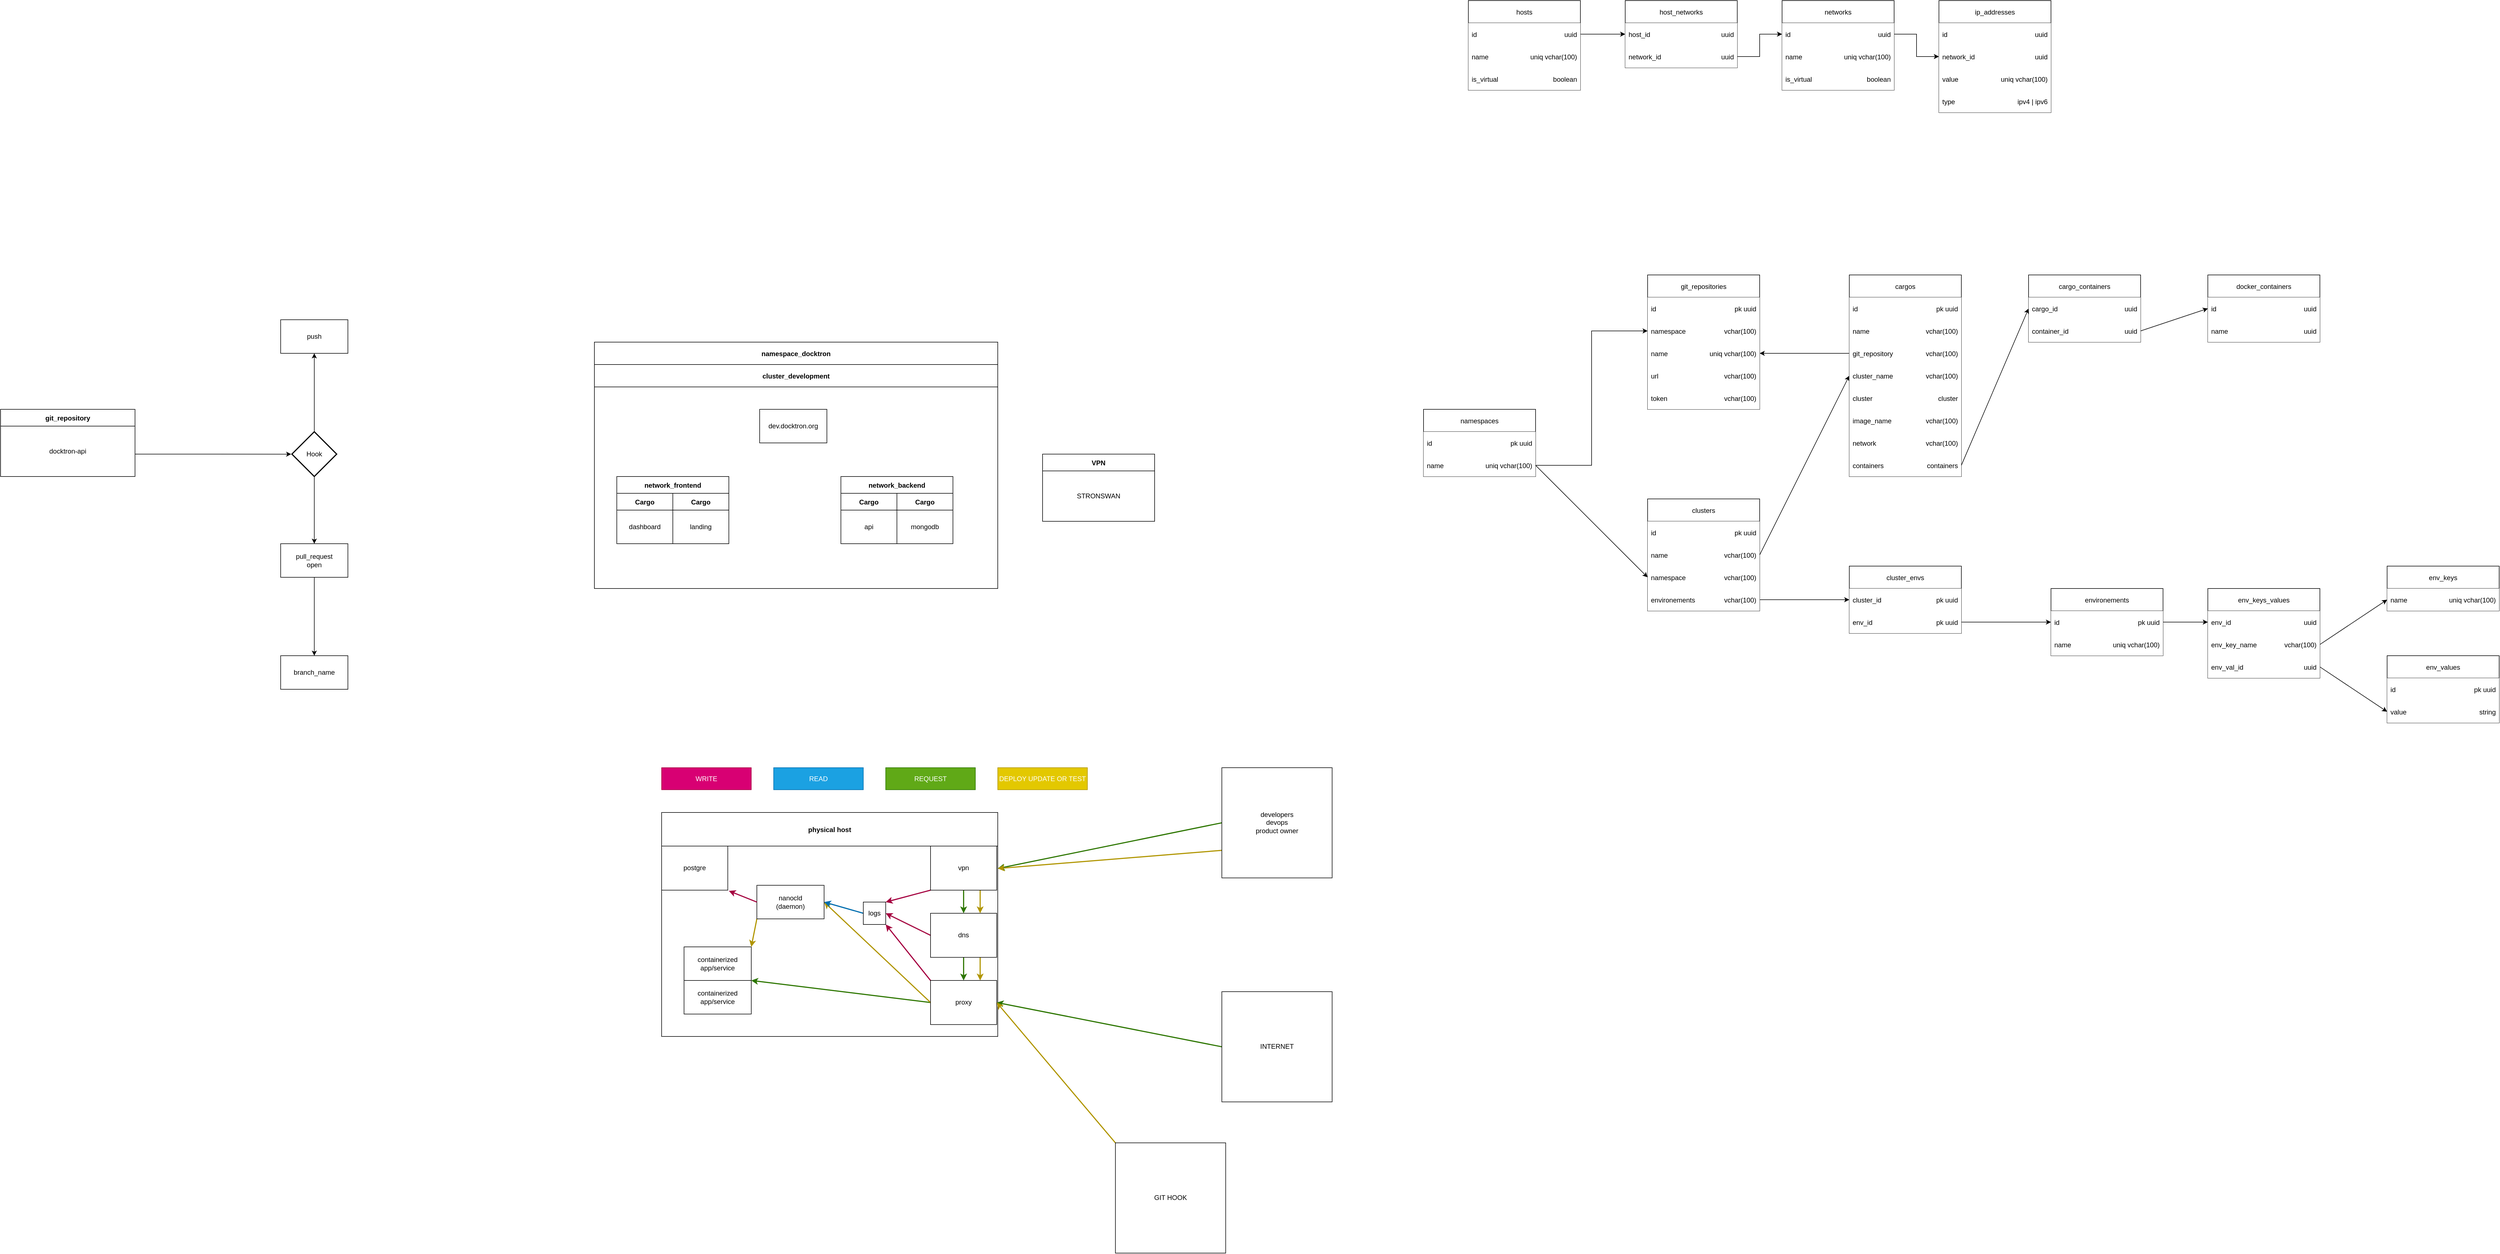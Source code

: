 <mxfile>
    <diagram id="R2lEEEUBdFMjLlhIrx00" name="Page-1">
        <mxGraphModel dx="3188" dy="1623" grid="1" gridSize="10" guides="0" tooltips="1" connect="1" arrows="1" fold="1" page="0" pageScale="1" pageWidth="850" pageHeight="1100" math="0" shadow="0" extFonts="Permanent Marker^https://fonts.googleapis.com/css?family=Permanent+Marker">
            <root>
                <mxCell id="0"/>
                <mxCell id="1" parent="0"/>
                <mxCell id="ju4wl3G7gAER3PkKtNhU-2" value="namespaces" style="swimlane;fontStyle=0;childLayout=stackLayout;horizontal=1;startSize=40;fillColor=default;horizontalStack=0;resizeParent=1;resizeParentMax=0;resizeLast=0;collapsible=1;marginBottom=0;" parent="1" vertex="1">
                    <mxGeometry x="560" y="320" width="200" height="120" as="geometry"/>
                </mxCell>
                <mxCell id="ju4wl3G7gAER3PkKtNhU-9" value="" style="shape=table;startSize=0;container=1;collapsible=1;childLayout=tableLayout;fixedRows=1;rowLines=0;fontStyle=0;align=center;resizeLast=1;strokeColor=none;fillColor=default;collapsible=0;swimlaneFillColor=none;" parent="ju4wl3G7gAER3PkKtNhU-2" vertex="1">
                    <mxGeometry y="40" width="200" height="40" as="geometry"/>
                </mxCell>
                <mxCell id="ju4wl3G7gAER3PkKtNhU-10" value="" style="shape=tableRow;horizontal=0;startSize=0;swimlaneHead=0;swimlaneBody=0;fillColor=default;collapsible=0;dropTarget=0;points=[[0,0.5],[1,0.5]];portConstraint=eastwest;top=0;left=0;right=0;bottom=0;spacingLeft=0;spacingRight=0;strokeColor=default;rounded=0;shadow=0;sketch=0;swimlaneLine=1;" parent="ju4wl3G7gAER3PkKtNhU-9" vertex="1">
                    <mxGeometry width="200" height="40" as="geometry"/>
                </mxCell>
                <mxCell id="ju4wl3G7gAER3PkKtNhU-11" value="id" style="shape=partialRectangle;connectable=0;fillColor=none;top=0;left=0;bottom=0;right=0;editable=1;overflow=hidden;align=left;perimeterSpacing=0;spacingLeft=4;labelBorderColor=none;" parent="ju4wl3G7gAER3PkKtNhU-10" vertex="1">
                    <mxGeometry width="100" height="40" as="geometry">
                        <mxRectangle width="100" height="40" as="alternateBounds"/>
                    </mxGeometry>
                </mxCell>
                <mxCell id="ju4wl3G7gAER3PkKtNhU-12" value=" pk uuid" style="shape=partialRectangle;connectable=0;fillColor=none;top=0;left=0;bottom=0;right=0;align=right;spacingLeft=0;overflow=hidden;spacingRight=4;" parent="ju4wl3G7gAER3PkKtNhU-10" vertex="1">
                    <mxGeometry x="100" width="100" height="40" as="geometry">
                        <mxRectangle width="100" height="40" as="alternateBounds"/>
                    </mxGeometry>
                </mxCell>
                <mxCell id="ju4wl3G7gAER3PkKtNhU-19" value="" style="shape=table;startSize=0;container=1;collapsible=1;childLayout=tableLayout;fixedRows=1;rowLines=0;fontStyle=0;align=center;resizeLast=1;strokeColor=none;fillColor=default;collapsible=0;swimlaneFillColor=none;dropTarget=1;" parent="ju4wl3G7gAER3PkKtNhU-2" vertex="1">
                    <mxGeometry y="80" width="200" height="40" as="geometry"/>
                </mxCell>
                <mxCell id="ju4wl3G7gAER3PkKtNhU-20" value="" style="shape=tableRow;horizontal=0;startSize=0;swimlaneHead=0;swimlaneBody=0;fillColor=default;collapsible=0;dropTarget=0;points=[[0,0.5],[1,0.5]];portConstraint=eastwest;top=0;left=0;right=0;bottom=0;spacingLeft=0;spacingRight=0;strokeColor=default;rounded=0;shadow=0;sketch=0;swimlaneLine=1;" parent="ju4wl3G7gAER3PkKtNhU-19" vertex="1">
                    <mxGeometry width="200" height="40" as="geometry"/>
                </mxCell>
                <mxCell id="ju4wl3G7gAER3PkKtNhU-21" value="name" style="shape=partialRectangle;connectable=0;fillColor=none;top=0;left=0;bottom=0;right=0;editable=1;overflow=hidden;align=left;perimeterSpacing=1;spacingLeft=4;" parent="ju4wl3G7gAER3PkKtNhU-20" vertex="1">
                    <mxGeometry width="100" height="40" as="geometry">
                        <mxRectangle width="100" height="40" as="alternateBounds"/>
                    </mxGeometry>
                </mxCell>
                <mxCell id="ju4wl3G7gAER3PkKtNhU-22" value="uniq vchar(100)" style="shape=partialRectangle;connectable=0;fillColor=none;top=0;left=0;bottom=0;right=0;align=right;spacingLeft=0;overflow=hidden;spacingRight=4;" parent="ju4wl3G7gAER3PkKtNhU-20" vertex="1">
                    <mxGeometry x="100" width="100" height="40" as="geometry">
                        <mxRectangle width="100" height="40" as="alternateBounds"/>
                    </mxGeometry>
                </mxCell>
                <mxCell id="ju4wl3G7gAER3PkKtNhU-16" value="" style="shape=tableRow;horizontal=0;startSize=0;swimlaneHead=0;swimlaneBody=0;fillColor=none;collapsible=0;dropTarget=0;points=[[0,0.5],[1,0.5]];portConstraint=eastwest;top=0;left=0;right=0;bottom=0;spacingLeft=0;spacingRight=0;strokeColor=default;rounded=0;shadow=0;sketch=0;swimlaneLine=1;" parent="ju4wl3G7gAER3PkKtNhU-2" vertex="1">
                    <mxGeometry y="120" width="200" as="geometry"/>
                </mxCell>
                <mxCell id="ju4wl3G7gAER3PkKtNhU-23" value="git_repositories" style="swimlane;fontStyle=0;childLayout=stackLayout;horizontal=1;startSize=40;fillColor=default;horizontalStack=0;resizeParent=1;resizeParentMax=0;resizeLast=0;collapsible=1;marginBottom=0;" parent="1" vertex="1">
                    <mxGeometry x="960" y="80" width="200" height="240" as="geometry"/>
                </mxCell>
                <mxCell id="ju4wl3G7gAER3PkKtNhU-24" value="" style="shape=table;startSize=0;container=1;collapsible=1;childLayout=tableLayout;fixedRows=1;rowLines=0;fontStyle=0;align=center;resizeLast=1;strokeColor=none;fillColor=default;collapsible=0;swimlaneFillColor=none;" parent="ju4wl3G7gAER3PkKtNhU-23" vertex="1">
                    <mxGeometry y="40" width="200" height="40" as="geometry"/>
                </mxCell>
                <mxCell id="ju4wl3G7gAER3PkKtNhU-25" value="" style="shape=tableRow;horizontal=0;startSize=0;swimlaneHead=0;swimlaneBody=0;fillColor=default;collapsible=0;dropTarget=0;points=[[0,0.5],[1,0.5]];portConstraint=eastwest;top=0;left=0;right=0;bottom=0;spacingLeft=0;spacingRight=0;strokeColor=default;rounded=0;shadow=0;sketch=0;swimlaneLine=1;" parent="ju4wl3G7gAER3PkKtNhU-24" vertex="1">
                    <mxGeometry width="200" height="40" as="geometry"/>
                </mxCell>
                <mxCell id="ju4wl3G7gAER3PkKtNhU-26" value="id" style="shape=partialRectangle;connectable=0;fillColor=none;top=0;left=0;bottom=0;right=0;editable=1;overflow=hidden;align=left;perimeterSpacing=0;spacingLeft=4;labelBorderColor=none;" parent="ju4wl3G7gAER3PkKtNhU-25" vertex="1">
                    <mxGeometry width="100" height="40" as="geometry">
                        <mxRectangle width="100" height="40" as="alternateBounds"/>
                    </mxGeometry>
                </mxCell>
                <mxCell id="ju4wl3G7gAER3PkKtNhU-27" value="pk uuid" style="shape=partialRectangle;connectable=0;fillColor=none;top=0;left=0;bottom=0;right=0;align=right;spacingLeft=0;overflow=hidden;spacingRight=4;" parent="ju4wl3G7gAER3PkKtNhU-25" vertex="1">
                    <mxGeometry x="100" width="100" height="40" as="geometry">
                        <mxRectangle width="100" height="40" as="alternateBounds"/>
                    </mxGeometry>
                </mxCell>
                <mxCell id="IExEv5vbONQzC7ZX7vnK-1" value="" style="shape=tableRow;horizontal=0;startSize=0;swimlaneHead=0;swimlaneBody=0;fillColor=default;collapsible=0;dropTarget=0;points=[[0,0.5],[1,0.5]];portConstraint=eastwest;top=0;left=0;right=0;bottom=0;spacingLeft=0;spacingRight=0;strokeColor=default;rounded=0;shadow=0;sketch=0;swimlaneLine=1;" parent="ju4wl3G7gAER3PkKtNhU-23" vertex="1">
                    <mxGeometry y="80" width="200" height="40" as="geometry"/>
                </mxCell>
                <mxCell id="IExEv5vbONQzC7ZX7vnK-2" value="namespace" style="shape=partialRectangle;connectable=0;fillColor=none;top=0;left=0;bottom=0;right=0;editable=1;overflow=hidden;align=left;perimeterSpacing=1;spacingLeft=4;" parent="IExEv5vbONQzC7ZX7vnK-1" vertex="1">
                    <mxGeometry width="100" height="40" as="geometry">
                        <mxRectangle width="60" height="40" as="alternateBounds"/>
                    </mxGeometry>
                </mxCell>
                <mxCell id="IExEv5vbONQzC7ZX7vnK-3" value="vchar(100)" style="shape=partialRectangle;connectable=0;fillColor=none;top=0;left=0;bottom=0;right=0;align=right;spacingLeft=0;overflow=hidden;spacingRight=4;" parent="IExEv5vbONQzC7ZX7vnK-1" vertex="1">
                    <mxGeometry x="100" width="100" height="40" as="geometry">
                        <mxRectangle width="100" height="40" as="alternateBounds"/>
                    </mxGeometry>
                </mxCell>
                <mxCell id="225" value="" style="shape=tableRow;horizontal=0;startSize=0;swimlaneHead=0;swimlaneBody=0;fillColor=default;collapsible=0;dropTarget=0;points=[[0,0.5],[1,0.5]];portConstraint=eastwest;top=0;left=0;right=0;bottom=0;spacingLeft=0;spacingRight=0;strokeColor=default;rounded=0;shadow=0;sketch=0;swimlaneLine=1;" vertex="1" parent="ju4wl3G7gAER3PkKtNhU-23">
                    <mxGeometry y="120" width="200" height="40" as="geometry"/>
                </mxCell>
                <mxCell id="226" value="name" style="shape=partialRectangle;connectable=0;fillColor=none;top=0;left=0;bottom=0;right=0;editable=1;overflow=hidden;align=left;perimeterSpacing=1;spacingLeft=4;" vertex="1" parent="225">
                    <mxGeometry width="100" height="40" as="geometry">
                        <mxRectangle width="60" height="40" as="alternateBounds"/>
                    </mxGeometry>
                </mxCell>
                <mxCell id="227" value="uniq vchar(100)" style="shape=partialRectangle;connectable=0;fillColor=none;top=0;left=0;bottom=0;right=0;align=right;spacingLeft=0;overflow=hidden;spacingRight=4;" vertex="1" parent="225">
                    <mxGeometry x="100" width="100" height="40" as="geometry">
                        <mxRectangle width="100" height="40" as="alternateBounds"/>
                    </mxGeometry>
                </mxCell>
                <mxCell id="IExEv5vbONQzC7ZX7vnK-5" value="" style="shape=tableRow;horizontal=0;startSize=0;swimlaneHead=0;swimlaneBody=0;fillColor=default;collapsible=0;dropTarget=0;points=[[0,0.5],[1,0.5]];portConstraint=eastwest;top=0;left=0;right=0;bottom=0;spacingLeft=0;spacingRight=0;strokeColor=default;rounded=0;shadow=0;sketch=0;swimlaneLine=1;" parent="ju4wl3G7gAER3PkKtNhU-23" vertex="1">
                    <mxGeometry y="160" width="200" height="40" as="geometry"/>
                </mxCell>
                <mxCell id="IExEv5vbONQzC7ZX7vnK-6" value="url" style="shape=partialRectangle;connectable=0;fillColor=none;top=0;left=0;bottom=0;right=0;editable=1;overflow=hidden;align=left;perimeterSpacing=1;spacingLeft=4;" parent="IExEv5vbONQzC7ZX7vnK-5" vertex="1">
                    <mxGeometry width="100" height="40" as="geometry">
                        <mxRectangle width="60" height="40" as="alternateBounds"/>
                    </mxGeometry>
                </mxCell>
                <mxCell id="IExEv5vbONQzC7ZX7vnK-7" value="vchar(100)" style="shape=partialRectangle;connectable=0;fillColor=none;top=0;left=0;bottom=0;right=0;align=right;spacingLeft=0;overflow=hidden;spacingRight=4;" parent="IExEv5vbONQzC7ZX7vnK-5" vertex="1">
                    <mxGeometry x="100" width="100" height="40" as="geometry">
                        <mxRectangle width="140" height="40" as="alternateBounds"/>
                    </mxGeometry>
                </mxCell>
                <mxCell id="IExEv5vbONQzC7ZX7vnK-8" value="" style="shape=tableRow;horizontal=0;startSize=0;swimlaneHead=0;swimlaneBody=0;fillColor=default;collapsible=0;dropTarget=0;points=[[0,0.5],[1,0.5]];portConstraint=eastwest;top=0;left=0;right=0;bottom=0;spacingLeft=0;spacingRight=0;strokeColor=default;rounded=0;shadow=0;sketch=0;swimlaneLine=1;" parent="ju4wl3G7gAER3PkKtNhU-23" vertex="1">
                    <mxGeometry y="200" width="200" height="40" as="geometry"/>
                </mxCell>
                <mxCell id="IExEv5vbONQzC7ZX7vnK-9" value="token" style="shape=partialRectangle;connectable=0;fillColor=none;top=0;left=0;bottom=0;right=0;editable=1;overflow=hidden;align=left;perimeterSpacing=1;spacingLeft=4;" parent="IExEv5vbONQzC7ZX7vnK-8" vertex="1">
                    <mxGeometry width="100" height="40" as="geometry">
                        <mxRectangle width="60" height="40" as="alternateBounds"/>
                    </mxGeometry>
                </mxCell>
                <mxCell id="IExEv5vbONQzC7ZX7vnK-10" value="vchar(100)" style="shape=partialRectangle;connectable=0;fillColor=none;top=0;left=0;bottom=0;right=0;align=right;spacingLeft=0;overflow=hidden;spacingRight=4;" parent="IExEv5vbONQzC7ZX7vnK-8" vertex="1">
                    <mxGeometry x="100" width="100" height="40" as="geometry">
                        <mxRectangle width="140" height="40" as="alternateBounds"/>
                    </mxGeometry>
                </mxCell>
                <mxCell id="ju4wl3G7gAER3PkKtNhU-32" value="" style="shape=tableRow;horizontal=0;startSize=0;swimlaneHead=0;swimlaneBody=0;fillColor=none;collapsible=0;dropTarget=0;points=[[0,0.5],[1,0.5]];portConstraint=eastwest;top=0;left=0;right=0;bottom=0;spacingLeft=0;spacingRight=0;strokeColor=default;rounded=0;shadow=0;sketch=0;swimlaneLine=1;" parent="ju4wl3G7gAER3PkKtNhU-23" vertex="1">
                    <mxGeometry y="240" width="200" as="geometry"/>
                </mxCell>
                <mxCell id="IExEv5vbONQzC7ZX7vnK-4" style="edgeStyle=orthogonalEdgeStyle;rounded=0;orthogonalLoop=1;jettySize=auto;html=1;exitX=1;exitY=0.5;exitDx=0;exitDy=0;entryX=0;entryY=0.5;entryDx=0;entryDy=0;" parent="1" source="ju4wl3G7gAER3PkKtNhU-20" target="IExEv5vbONQzC7ZX7vnK-1" edge="1">
                    <mxGeometry relative="1" as="geometry">
                        <Array as="points">
                            <mxPoint x="860" y="420"/>
                            <mxPoint x="860" y="180"/>
                        </Array>
                    </mxGeometry>
                </mxCell>
                <mxCell id="IExEv5vbONQzC7ZX7vnK-12" value="hosts" style="swimlane;fontStyle=0;childLayout=stackLayout;horizontal=1;startSize=40;fillColor=default;horizontalStack=0;resizeParent=1;resizeParentMax=0;resizeLast=0;collapsible=1;marginBottom=0;strokeColor=default;" parent="1" vertex="1">
                    <mxGeometry x="640" y="-410" width="200" height="160" as="geometry"/>
                </mxCell>
                <mxCell id="IExEv5vbONQzC7ZX7vnK-13" value="" style="shape=table;startSize=0;container=1;collapsible=1;childLayout=tableLayout;fixedRows=1;rowLines=0;fontStyle=0;align=center;resizeLast=1;strokeColor=none;fillColor=default;collapsible=0;swimlaneFillColor=none;" parent="IExEv5vbONQzC7ZX7vnK-12" vertex="1">
                    <mxGeometry y="40" width="200" height="40" as="geometry"/>
                </mxCell>
                <mxCell id="IExEv5vbONQzC7ZX7vnK-14" value="" style="shape=tableRow;horizontal=0;startSize=0;swimlaneHead=0;swimlaneBody=0;fillColor=default;collapsible=0;dropTarget=0;points=[[0,0.5],[1,0.5]];portConstraint=eastwest;top=0;left=0;right=0;bottom=0;spacingLeft=0;spacingRight=0;strokeColor=default;rounded=0;shadow=0;sketch=0;swimlaneLine=1;" parent="IExEv5vbONQzC7ZX7vnK-13" vertex="1">
                    <mxGeometry width="200" height="40" as="geometry"/>
                </mxCell>
                <mxCell id="IExEv5vbONQzC7ZX7vnK-15" value="id" style="shape=partialRectangle;connectable=0;fillColor=none;top=0;left=0;bottom=0;right=0;editable=1;overflow=hidden;align=left;perimeterSpacing=0;spacingLeft=4;labelBorderColor=none;" parent="IExEv5vbONQzC7ZX7vnK-14" vertex="1">
                    <mxGeometry width="100" height="40" as="geometry">
                        <mxRectangle width="100" height="40" as="alternateBounds"/>
                    </mxGeometry>
                </mxCell>
                <mxCell id="IExEv5vbONQzC7ZX7vnK-16" value="uuid" style="shape=partialRectangle;connectable=0;fillColor=none;top=0;left=0;bottom=0;right=0;align=right;spacingLeft=0;overflow=hidden;spacingRight=4;" parent="IExEv5vbONQzC7ZX7vnK-14" vertex="1">
                    <mxGeometry x="100" width="100" height="40" as="geometry">
                        <mxRectangle width="100" height="40" as="alternateBounds"/>
                    </mxGeometry>
                </mxCell>
                <mxCell id="58" value="" style="shape=tableRow;horizontal=0;startSize=0;swimlaneHead=0;swimlaneBody=0;fillColor=default;collapsible=0;dropTarget=0;points=[[0,0.5],[1,0.5]];portConstraint=eastwest;top=0;left=0;right=0;bottom=0;spacingLeft=0;spacingRight=0;strokeColor=default;rounded=0;shadow=0;sketch=0;swimlaneLine=1;" parent="IExEv5vbONQzC7ZX7vnK-12" vertex="1">
                    <mxGeometry y="80" width="200" height="40" as="geometry"/>
                </mxCell>
                <mxCell id="59" value="name" style="shape=partialRectangle;connectable=0;fillColor=none;top=0;left=0;bottom=0;right=0;editable=1;overflow=hidden;align=left;perimeterSpacing=1;spacingLeft=4;" parent="58" vertex="1">
                    <mxGeometry width="100" height="40" as="geometry">
                        <mxRectangle width="100" height="40" as="alternateBounds"/>
                    </mxGeometry>
                </mxCell>
                <mxCell id="60" value="uniq vchar(100)" style="shape=partialRectangle;connectable=0;fillColor=none;top=0;left=0;bottom=0;right=0;align=right;spacingLeft=0;overflow=hidden;spacingRight=4;strokeColor=none;" parent="58" vertex="1">
                    <mxGeometry x="100" width="100" height="40" as="geometry">
                        <mxRectangle width="100" height="40" as="alternateBounds"/>
                    </mxGeometry>
                </mxCell>
                <mxCell id="IExEv5vbONQzC7ZX7vnK-61" value="" style="shape=tableRow;horizontal=0;startSize=0;swimlaneHead=0;swimlaneBody=0;fillColor=default;collapsible=0;dropTarget=0;points=[[0,0.5],[1,0.5]];portConstraint=eastwest;top=0;left=0;right=0;bottom=0;spacingLeft=0;spacingRight=0;strokeColor=default;rounded=0;shadow=0;sketch=0;swimlaneLine=1;" parent="IExEv5vbONQzC7ZX7vnK-12" vertex="1">
                    <mxGeometry y="120" width="200" height="40" as="geometry"/>
                </mxCell>
                <mxCell id="IExEv5vbONQzC7ZX7vnK-62" value="is_virtual" style="shape=partialRectangle;connectable=0;fillColor=none;top=0;left=0;bottom=0;right=0;editable=1;overflow=hidden;align=left;perimeterSpacing=1;spacingLeft=4;" parent="IExEv5vbONQzC7ZX7vnK-61" vertex="1">
                    <mxGeometry width="100" height="40" as="geometry">
                        <mxRectangle width="100" height="40" as="alternateBounds"/>
                    </mxGeometry>
                </mxCell>
                <mxCell id="IExEv5vbONQzC7ZX7vnK-63" value="boolean" style="shape=partialRectangle;connectable=0;fillColor=none;top=0;left=0;bottom=0;right=0;align=right;spacingLeft=0;overflow=hidden;spacingRight=4;strokeColor=none;" parent="IExEv5vbONQzC7ZX7vnK-61" vertex="1">
                    <mxGeometry x="100" width="100" height="40" as="geometry">
                        <mxRectangle width="100" height="40" as="alternateBounds"/>
                    </mxGeometry>
                </mxCell>
                <mxCell id="IExEv5vbONQzC7ZX7vnK-21" value="" style="shape=tableRow;horizontal=0;startSize=0;swimlaneHead=0;swimlaneBody=0;fillColor=none;collapsible=0;dropTarget=0;points=[[0,0.5],[1,0.5]];portConstraint=eastwest;top=0;left=0;right=0;bottom=0;spacingLeft=0;spacingRight=0;strokeColor=default;rounded=0;shadow=0;sketch=0;swimlaneLine=1;" parent="IExEv5vbONQzC7ZX7vnK-12" vertex="1">
                    <mxGeometry y="160" width="200" as="geometry"/>
                </mxCell>
                <mxCell id="IExEv5vbONQzC7ZX7vnK-29" value="networks" style="swimlane;fontStyle=0;childLayout=stackLayout;horizontal=1;startSize=40;fillColor=default;horizontalStack=0;resizeParent=1;resizeParentMax=0;resizeLast=0;collapsible=1;marginBottom=0;" parent="1" vertex="1">
                    <mxGeometry x="1200" y="-410" width="200" height="160" as="geometry"/>
                </mxCell>
                <mxCell id="IExEv5vbONQzC7ZX7vnK-30" value="" style="shape=table;startSize=0;container=1;collapsible=1;childLayout=tableLayout;fixedRows=1;rowLines=0;fontStyle=0;align=center;resizeLast=1;strokeColor=none;fillColor=default;collapsible=0;swimlaneFillColor=none;" parent="IExEv5vbONQzC7ZX7vnK-29" vertex="1">
                    <mxGeometry y="40" width="200" height="40" as="geometry"/>
                </mxCell>
                <mxCell id="IExEv5vbONQzC7ZX7vnK-31" value="" style="shape=tableRow;horizontal=0;startSize=0;swimlaneHead=0;swimlaneBody=0;fillColor=default;collapsible=0;dropTarget=0;points=[[0,0.5],[1,0.5]];portConstraint=eastwest;top=0;left=0;right=0;bottom=0;spacingLeft=0;spacingRight=0;strokeColor=default;rounded=0;shadow=0;sketch=0;swimlaneLine=1;" parent="IExEv5vbONQzC7ZX7vnK-30" vertex="1">
                    <mxGeometry width="200" height="40" as="geometry"/>
                </mxCell>
                <mxCell id="IExEv5vbONQzC7ZX7vnK-32" value="id" style="shape=partialRectangle;connectable=0;fillColor=none;top=0;left=0;bottom=0;right=0;editable=1;overflow=hidden;align=left;perimeterSpacing=0;spacingLeft=4;labelBorderColor=none;" parent="IExEv5vbONQzC7ZX7vnK-31" vertex="1">
                    <mxGeometry width="100" height="40" as="geometry">
                        <mxRectangle width="100" height="40" as="alternateBounds"/>
                    </mxGeometry>
                </mxCell>
                <mxCell id="IExEv5vbONQzC7ZX7vnK-33" value="uuid" style="shape=partialRectangle;connectable=0;fillColor=none;top=0;left=0;bottom=0;right=0;align=right;spacingLeft=0;overflow=hidden;spacingRight=4;" parent="IExEv5vbONQzC7ZX7vnK-31" vertex="1">
                    <mxGeometry x="100" width="100" height="40" as="geometry">
                        <mxRectangle width="100" height="40" as="alternateBounds"/>
                    </mxGeometry>
                </mxCell>
                <mxCell id="IExEv5vbONQzC7ZX7vnK-34" value="" style="shape=table;startSize=0;container=1;collapsible=1;childLayout=tableLayout;fixedRows=1;rowLines=0;fontStyle=0;align=center;resizeLast=1;strokeColor=none;fillColor=default;collapsible=0;swimlaneFillColor=none;dropTarget=1;" parent="IExEv5vbONQzC7ZX7vnK-29" vertex="1">
                    <mxGeometry y="80" width="200" height="80" as="geometry"/>
                </mxCell>
                <mxCell id="IExEv5vbONQzC7ZX7vnK-35" value="" style="shape=tableRow;horizontal=0;startSize=0;swimlaneHead=0;swimlaneBody=0;fillColor=default;collapsible=0;dropTarget=0;points=[[0,0.5],[1,0.5]];portConstraint=eastwest;top=0;left=0;right=0;bottom=0;spacingLeft=0;spacingRight=0;strokeColor=default;rounded=0;shadow=0;sketch=0;swimlaneLine=1;" parent="IExEv5vbONQzC7ZX7vnK-34" vertex="1">
                    <mxGeometry width="200" height="40" as="geometry"/>
                </mxCell>
                <mxCell id="IExEv5vbONQzC7ZX7vnK-36" value="name" style="shape=partialRectangle;connectable=0;fillColor=none;top=0;left=0;bottom=0;right=0;editable=1;overflow=hidden;align=left;perimeterSpacing=1;spacingLeft=4;" parent="IExEv5vbONQzC7ZX7vnK-35" vertex="1">
                    <mxGeometry width="100" height="40" as="geometry">
                        <mxRectangle width="100" height="40" as="alternateBounds"/>
                    </mxGeometry>
                </mxCell>
                <mxCell id="IExEv5vbONQzC7ZX7vnK-37" value="uniq vchar(100)" style="shape=partialRectangle;connectable=0;fillColor=none;top=0;left=0;bottom=0;right=0;align=right;spacingLeft=0;overflow=hidden;spacingRight=4;" parent="IExEv5vbONQzC7ZX7vnK-35" vertex="1">
                    <mxGeometry x="100" width="100" height="40" as="geometry">
                        <mxRectangle width="100" height="40" as="alternateBounds"/>
                    </mxGeometry>
                </mxCell>
                <mxCell id="KMIujWGuoNmX_fVta_UM-12" value="" style="shape=tableRow;horizontal=0;startSize=0;swimlaneHead=0;swimlaneBody=0;fillColor=default;collapsible=0;dropTarget=0;points=[[0,0.5],[1,0.5]];portConstraint=eastwest;top=0;left=0;right=0;bottom=0;spacingLeft=0;spacingRight=0;strokeColor=default;rounded=0;shadow=0;sketch=0;swimlaneLine=1;" parent="IExEv5vbONQzC7ZX7vnK-34" vertex="1">
                    <mxGeometry y="40" width="200" height="40" as="geometry"/>
                </mxCell>
                <mxCell id="KMIujWGuoNmX_fVta_UM-13" value="is_virtual" style="shape=partialRectangle;connectable=0;fillColor=none;top=0;left=0;bottom=0;right=0;editable=1;overflow=hidden;align=left;perimeterSpacing=1;spacingLeft=4;" parent="KMIujWGuoNmX_fVta_UM-12" vertex="1">
                    <mxGeometry width="100" height="40" as="geometry">
                        <mxRectangle width="100" height="40" as="alternateBounds"/>
                    </mxGeometry>
                </mxCell>
                <mxCell id="KMIujWGuoNmX_fVta_UM-14" value="boolean" style="shape=partialRectangle;connectable=0;fillColor=none;top=0;left=0;bottom=0;right=0;align=right;spacingLeft=0;overflow=hidden;spacingRight=4;" parent="KMIujWGuoNmX_fVta_UM-12" vertex="1">
                    <mxGeometry x="100" width="100" height="40" as="geometry">
                        <mxRectangle width="100" height="40" as="alternateBounds"/>
                    </mxGeometry>
                </mxCell>
                <mxCell id="IExEv5vbONQzC7ZX7vnK-44" value="" style="shape=tableRow;horizontal=0;startSize=0;swimlaneHead=0;swimlaneBody=0;fillColor=none;collapsible=0;dropTarget=0;points=[[0,0.5],[1,0.5]];portConstraint=eastwest;top=0;left=0;right=0;bottom=0;spacingLeft=0;spacingRight=0;strokeColor=default;rounded=0;shadow=0;sketch=0;swimlaneLine=1;" parent="IExEv5vbONQzC7ZX7vnK-29" vertex="1">
                    <mxGeometry y="160" width="200" as="geometry"/>
                </mxCell>
                <mxCell id="IExEv5vbONQzC7ZX7vnK-45" value="host_networks" style="swimlane;fontStyle=0;childLayout=stackLayout;horizontal=1;startSize=40;fillColor=default;horizontalStack=0;resizeParent=1;resizeParentMax=0;resizeLast=0;collapsible=1;marginBottom=0;strokeColor=default;" parent="1" vertex="1">
                    <mxGeometry x="920" y="-410" width="200" height="120" as="geometry"/>
                </mxCell>
                <mxCell id="IExEv5vbONQzC7ZX7vnK-46" value="" style="shape=table;startSize=0;container=1;collapsible=1;childLayout=tableLayout;fixedRows=1;rowLines=0;fontStyle=0;align=center;resizeLast=1;strokeColor=none;fillColor=default;collapsible=0;swimlaneFillColor=none;" parent="IExEv5vbONQzC7ZX7vnK-45" vertex="1">
                    <mxGeometry y="40" width="200" height="40" as="geometry"/>
                </mxCell>
                <mxCell id="IExEv5vbONQzC7ZX7vnK-47" value="" style="shape=tableRow;horizontal=0;startSize=0;swimlaneHead=0;swimlaneBody=0;fillColor=default;collapsible=0;dropTarget=0;points=[[0,0.5],[1,0.5]];portConstraint=eastwest;top=0;left=0;right=0;bottom=0;spacingLeft=0;spacingRight=0;strokeColor=default;rounded=0;shadow=0;sketch=0;swimlaneLine=1;" parent="IExEv5vbONQzC7ZX7vnK-46" vertex="1">
                    <mxGeometry width="200" height="40" as="geometry"/>
                </mxCell>
                <mxCell id="IExEv5vbONQzC7ZX7vnK-48" value="host_id" style="shape=partialRectangle;connectable=0;fillColor=none;top=0;left=0;bottom=0;right=0;editable=1;overflow=hidden;align=left;perimeterSpacing=0;spacingLeft=4;labelBorderColor=none;" parent="IExEv5vbONQzC7ZX7vnK-47" vertex="1">
                    <mxGeometry width="100" height="40" as="geometry">
                        <mxRectangle width="100" height="40" as="alternateBounds"/>
                    </mxGeometry>
                </mxCell>
                <mxCell id="IExEv5vbONQzC7ZX7vnK-49" value="uuid" style="shape=partialRectangle;connectable=0;fillColor=none;top=0;left=0;bottom=0;right=0;align=right;spacingLeft=0;overflow=hidden;spacingRight=4;" parent="IExEv5vbONQzC7ZX7vnK-47" vertex="1">
                    <mxGeometry x="100" width="100" height="40" as="geometry">
                        <mxRectangle width="100" height="40" as="alternateBounds"/>
                    </mxGeometry>
                </mxCell>
                <mxCell id="IExEv5vbONQzC7ZX7vnK-50" value="" style="shape=table;startSize=0;container=1;collapsible=1;childLayout=tableLayout;fixedRows=1;rowLines=0;fontStyle=0;align=center;resizeLast=1;strokeColor=none;fillColor=default;collapsible=0;swimlaneFillColor=none;dropTarget=1;" parent="IExEv5vbONQzC7ZX7vnK-45" vertex="1">
                    <mxGeometry y="80" width="200" height="40" as="geometry"/>
                </mxCell>
                <mxCell id="IExEv5vbONQzC7ZX7vnK-51" value="" style="shape=tableRow;horizontal=0;startSize=0;swimlaneHead=0;swimlaneBody=0;fillColor=default;collapsible=0;dropTarget=0;points=[[0,0.5],[1,0.5]];portConstraint=eastwest;top=0;left=0;right=0;bottom=0;spacingLeft=0;spacingRight=0;strokeColor=default;rounded=0;shadow=0;sketch=0;swimlaneLine=1;" parent="IExEv5vbONQzC7ZX7vnK-50" vertex="1">
                    <mxGeometry width="200" height="40" as="geometry"/>
                </mxCell>
                <mxCell id="IExEv5vbONQzC7ZX7vnK-52" value="network_id" style="shape=partialRectangle;connectable=0;fillColor=none;top=0;left=0;bottom=0;right=0;editable=1;overflow=hidden;align=left;perimeterSpacing=1;spacingLeft=4;" parent="IExEv5vbONQzC7ZX7vnK-51" vertex="1">
                    <mxGeometry width="100" height="40" as="geometry">
                        <mxRectangle width="100" height="40" as="alternateBounds"/>
                    </mxGeometry>
                </mxCell>
                <mxCell id="IExEv5vbONQzC7ZX7vnK-53" value="uuid" style="shape=partialRectangle;connectable=0;fillColor=none;top=0;left=0;bottom=0;right=0;align=right;spacingLeft=0;overflow=hidden;spacingRight=4;" parent="IExEv5vbONQzC7ZX7vnK-51" vertex="1">
                    <mxGeometry x="100" width="100" height="40" as="geometry">
                        <mxRectangle width="100" height="40" as="alternateBounds"/>
                    </mxGeometry>
                </mxCell>
                <mxCell id="IExEv5vbONQzC7ZX7vnK-60" value="" style="shape=tableRow;horizontal=0;startSize=0;swimlaneHead=0;swimlaneBody=0;fillColor=none;collapsible=0;dropTarget=0;points=[[0,0.5],[1,0.5]];portConstraint=eastwest;top=0;left=0;right=0;bottom=0;spacingLeft=0;spacingRight=0;strokeColor=default;rounded=0;shadow=0;sketch=0;swimlaneLine=1;" parent="IExEv5vbONQzC7ZX7vnK-45" vertex="1">
                    <mxGeometry y="120" width="200" as="geometry"/>
                </mxCell>
                <mxCell id="IExEv5vbONQzC7ZX7vnK-65" style="edgeStyle=orthogonalEdgeStyle;rounded=0;orthogonalLoop=1;jettySize=auto;html=1;entryX=0;entryY=0.5;entryDx=0;entryDy=0;" parent="1" source="IExEv5vbONQzC7ZX7vnK-14" target="IExEv5vbONQzC7ZX7vnK-47" edge="1">
                    <mxGeometry relative="1" as="geometry"/>
                </mxCell>
                <mxCell id="IExEv5vbONQzC7ZX7vnK-67" style="edgeStyle=orthogonalEdgeStyle;rounded=0;orthogonalLoop=1;jettySize=auto;html=1;exitX=1;exitY=0.5;exitDx=0;exitDy=0;entryX=0;entryY=0.5;entryDx=0;entryDy=0;" parent="1" source="IExEv5vbONQzC7ZX7vnK-51" target="IExEv5vbONQzC7ZX7vnK-31" edge="1">
                    <mxGeometry relative="1" as="geometry"/>
                </mxCell>
                <mxCell id="KMIujWGuoNmX_fVta_UM-1" value="ip_addresses" style="swimlane;fontStyle=0;childLayout=stackLayout;horizontal=1;startSize=40;fillColor=default;horizontalStack=0;resizeParent=1;resizeParentMax=0;resizeLast=0;collapsible=1;marginBottom=0;" parent="1" vertex="1">
                    <mxGeometry x="1480" y="-410" width="200" height="200" as="geometry"/>
                </mxCell>
                <mxCell id="KMIujWGuoNmX_fVta_UM-2" value="" style="shape=table;startSize=0;container=1;collapsible=1;childLayout=tableLayout;fixedRows=1;rowLines=0;fontStyle=0;align=center;resizeLast=1;strokeColor=none;fillColor=default;collapsible=0;swimlaneFillColor=none;" parent="KMIujWGuoNmX_fVta_UM-1" vertex="1">
                    <mxGeometry y="40" width="200" height="40" as="geometry"/>
                </mxCell>
                <mxCell id="KMIujWGuoNmX_fVta_UM-3" value="" style="shape=tableRow;horizontal=0;startSize=0;swimlaneHead=0;swimlaneBody=0;fillColor=default;collapsible=0;dropTarget=0;points=[[0,0.5],[1,0.5]];portConstraint=eastwest;top=0;left=0;right=0;bottom=0;spacingLeft=0;spacingRight=0;strokeColor=default;rounded=0;shadow=0;sketch=0;swimlaneLine=1;" parent="KMIujWGuoNmX_fVta_UM-2" vertex="1">
                    <mxGeometry width="200" height="40" as="geometry"/>
                </mxCell>
                <mxCell id="KMIujWGuoNmX_fVta_UM-4" value="id" style="shape=partialRectangle;connectable=0;fillColor=none;top=0;left=0;bottom=0;right=0;editable=1;overflow=hidden;align=left;perimeterSpacing=0;spacingLeft=4;labelBorderColor=none;" parent="KMIujWGuoNmX_fVta_UM-3" vertex="1">
                    <mxGeometry width="100" height="40" as="geometry">
                        <mxRectangle width="100" height="40" as="alternateBounds"/>
                    </mxGeometry>
                </mxCell>
                <mxCell id="KMIujWGuoNmX_fVta_UM-5" value="uuid" style="shape=partialRectangle;connectable=0;fillColor=none;top=0;left=0;bottom=0;right=0;align=right;spacingLeft=0;overflow=hidden;spacingRight=4;" parent="KMIujWGuoNmX_fVta_UM-3" vertex="1">
                    <mxGeometry x="100" width="100" height="40" as="geometry">
                        <mxRectangle width="100" height="40" as="alternateBounds"/>
                    </mxGeometry>
                </mxCell>
                <mxCell id="KMIujWGuoNmX_fVta_UM-6" value="" style="shape=table;startSize=0;container=1;collapsible=1;childLayout=tableLayout;fixedRows=1;rowLines=0;fontStyle=0;align=center;resizeLast=1;strokeColor=none;fillColor=default;collapsible=0;swimlaneFillColor=none;dropTarget=1;" parent="KMIujWGuoNmX_fVta_UM-1" vertex="1">
                    <mxGeometry y="80" width="200" height="80" as="geometry"/>
                </mxCell>
                <mxCell id="KMIujWGuoNmX_fVta_UM-19" value="" style="shape=tableRow;horizontal=0;startSize=0;swimlaneHead=0;swimlaneBody=0;fillColor=default;collapsible=0;dropTarget=0;points=[[0,0.5],[1,0.5]];portConstraint=eastwest;top=0;left=0;right=0;bottom=0;spacingLeft=0;spacingRight=0;strokeColor=default;rounded=0;shadow=0;sketch=0;swimlaneLine=1;" parent="KMIujWGuoNmX_fVta_UM-6" vertex="1">
                    <mxGeometry width="200" height="40" as="geometry"/>
                </mxCell>
                <mxCell id="KMIujWGuoNmX_fVta_UM-20" value="network_id" style="shape=partialRectangle;connectable=0;fillColor=none;top=0;left=0;bottom=0;right=0;editable=1;overflow=hidden;align=left;perimeterSpacing=1;spacingLeft=4;" parent="KMIujWGuoNmX_fVta_UM-19" vertex="1">
                    <mxGeometry width="100" height="40" as="geometry">
                        <mxRectangle width="100" height="40" as="alternateBounds"/>
                    </mxGeometry>
                </mxCell>
                <mxCell id="KMIujWGuoNmX_fVta_UM-21" value="uuid" style="shape=partialRectangle;connectable=0;fillColor=none;top=0;left=0;bottom=0;right=0;align=right;spacingLeft=0;overflow=hidden;spacingRight=4;" parent="KMIujWGuoNmX_fVta_UM-19" vertex="1">
                    <mxGeometry x="100" width="100" height="40" as="geometry">
                        <mxRectangle width="100" height="40" as="alternateBounds"/>
                    </mxGeometry>
                </mxCell>
                <mxCell id="KMIujWGuoNmX_fVta_UM-7" value="" style="shape=tableRow;horizontal=0;startSize=0;swimlaneHead=0;swimlaneBody=0;fillColor=default;collapsible=0;dropTarget=0;points=[[0,0.5],[1,0.5]];portConstraint=eastwest;top=0;left=0;right=0;bottom=0;spacingLeft=0;spacingRight=0;strokeColor=default;rounded=0;shadow=0;sketch=0;swimlaneLine=1;" parent="KMIujWGuoNmX_fVta_UM-6" vertex="1">
                    <mxGeometry y="40" width="200" height="40" as="geometry"/>
                </mxCell>
                <mxCell id="KMIujWGuoNmX_fVta_UM-8" value="value" style="shape=partialRectangle;connectable=0;fillColor=none;top=0;left=0;bottom=0;right=0;editable=1;overflow=hidden;align=left;perimeterSpacing=1;spacingLeft=4;" parent="KMIujWGuoNmX_fVta_UM-7" vertex="1">
                    <mxGeometry width="100" height="40" as="geometry">
                        <mxRectangle width="100" height="40" as="alternateBounds"/>
                    </mxGeometry>
                </mxCell>
                <mxCell id="KMIujWGuoNmX_fVta_UM-9" value="uniq vchar(100)" style="shape=partialRectangle;connectable=0;fillColor=none;top=0;left=0;bottom=0;right=0;align=right;spacingLeft=0;overflow=hidden;spacingRight=4;" parent="KMIujWGuoNmX_fVta_UM-7" vertex="1">
                    <mxGeometry x="100" width="100" height="40" as="geometry">
                        <mxRectangle width="100" height="40" as="alternateBounds"/>
                    </mxGeometry>
                </mxCell>
                <mxCell id="KMIujWGuoNmX_fVta_UM-15" value="" style="shape=tableRow;horizontal=0;startSize=0;swimlaneHead=0;swimlaneBody=0;fillColor=default;collapsible=0;dropTarget=0;points=[[0,0.5],[1,0.5]];portConstraint=eastwest;top=0;left=0;right=0;bottom=0;spacingLeft=0;spacingRight=0;strokeColor=default;rounded=0;shadow=0;sketch=0;swimlaneLine=1;" parent="KMIujWGuoNmX_fVta_UM-1" vertex="1">
                    <mxGeometry y="160" width="200" height="40" as="geometry"/>
                </mxCell>
                <mxCell id="KMIujWGuoNmX_fVta_UM-16" value="type" style="shape=partialRectangle;connectable=0;fillColor=none;top=0;left=0;bottom=0;right=0;editable=1;overflow=hidden;align=left;perimeterSpacing=1;spacingLeft=4;" parent="KMIujWGuoNmX_fVta_UM-15" vertex="1">
                    <mxGeometry width="100" height="40" as="geometry">
                        <mxRectangle width="100" height="40" as="alternateBounds"/>
                    </mxGeometry>
                </mxCell>
                <mxCell id="KMIujWGuoNmX_fVta_UM-17" value="ipv4 | ipv6" style="shape=partialRectangle;connectable=0;fillColor=none;top=0;left=0;bottom=0;right=0;align=right;spacingLeft=0;overflow=hidden;spacingRight=4;" parent="KMIujWGuoNmX_fVta_UM-15" vertex="1">
                    <mxGeometry x="100" width="100" height="40" as="geometry">
                        <mxRectangle width="100" height="40" as="alternateBounds"/>
                    </mxGeometry>
                </mxCell>
                <mxCell id="KMIujWGuoNmX_fVta_UM-10" value="" style="shape=tableRow;horizontal=0;startSize=0;swimlaneHead=0;swimlaneBody=0;fillColor=none;collapsible=0;dropTarget=0;points=[[0,0.5],[1,0.5]];portConstraint=eastwest;top=0;left=0;right=0;bottom=0;spacingLeft=0;spacingRight=0;strokeColor=default;rounded=0;shadow=0;sketch=0;swimlaneLine=1;" parent="KMIujWGuoNmX_fVta_UM-1" vertex="1">
                    <mxGeometry y="200" width="200" as="geometry"/>
                </mxCell>
                <mxCell id="KMIujWGuoNmX_fVta_UM-22" style="edgeStyle=orthogonalEdgeStyle;rounded=0;orthogonalLoop=1;jettySize=auto;html=1;entryX=0;entryY=0.5;entryDx=0;entryDy=0;" parent="1" source="IExEv5vbONQzC7ZX7vnK-31" target="KMIujWGuoNmX_fVta_UM-19" edge="1">
                    <mxGeometry relative="1" as="geometry"/>
                </mxCell>
                <mxCell id="EYhqNaJftWTFuedgBaSu-14" value="clusters" style="swimlane;fontStyle=0;childLayout=stackLayout;horizontal=1;startSize=40;fillColor=default;horizontalStack=0;resizeParent=1;resizeParentMax=0;resizeLast=0;collapsible=1;marginBottom=0;" parent="1" vertex="1">
                    <mxGeometry x="960" y="480" width="200" height="200" as="geometry"/>
                </mxCell>
                <mxCell id="192" value="" style="shape=table;startSize=0;container=1;collapsible=1;childLayout=tableLayout;fixedRows=1;rowLines=0;fontStyle=0;align=center;resizeLast=1;strokeColor=none;fillColor=default;collapsible=0;swimlaneFillColor=none;" vertex="1" parent="EYhqNaJftWTFuedgBaSu-14">
                    <mxGeometry y="40" width="200" height="40" as="geometry"/>
                </mxCell>
                <mxCell id="193" value="" style="shape=tableRow;horizontal=0;startSize=0;swimlaneHead=0;swimlaneBody=0;fillColor=default;collapsible=0;dropTarget=0;points=[[0,0.5],[1,0.5]];portConstraint=eastwest;top=0;left=0;right=0;bottom=0;spacingLeft=0;spacingRight=0;strokeColor=default;rounded=0;shadow=0;sketch=0;swimlaneLine=1;" vertex="1" parent="192">
                    <mxGeometry width="200" height="40" as="geometry"/>
                </mxCell>
                <mxCell id="194" value="id" style="shape=partialRectangle;connectable=0;fillColor=none;top=0;left=0;bottom=0;right=0;editable=1;overflow=hidden;align=left;perimeterSpacing=0;spacingLeft=4;labelBorderColor=none;" vertex="1" parent="193">
                    <mxGeometry width="100" height="40" as="geometry">
                        <mxRectangle width="100" height="40" as="alternateBounds"/>
                    </mxGeometry>
                </mxCell>
                <mxCell id="195" value=" pk uuid" style="shape=partialRectangle;connectable=0;fillColor=none;top=0;left=0;bottom=0;right=0;align=right;spacingLeft=0;overflow=hidden;spacingRight=4;" vertex="1" parent="193">
                    <mxGeometry x="100" width="100" height="40" as="geometry">
                        <mxRectangle width="100" height="40" as="alternateBounds"/>
                    </mxGeometry>
                </mxCell>
                <mxCell id="EYhqNaJftWTFuedgBaSu-15" value="" style="shape=table;startSize=0;container=1;collapsible=1;childLayout=tableLayout;fixedRows=1;rowLines=0;fontStyle=0;align=center;resizeLast=1;strokeColor=none;fillColor=default;collapsible=0;swimlaneFillColor=none;" parent="EYhqNaJftWTFuedgBaSu-14" vertex="1">
                    <mxGeometry y="80" width="200" height="80" as="geometry"/>
                </mxCell>
                <mxCell id="197" value="" style="shape=tableRow;horizontal=0;startSize=0;swimlaneHead=0;swimlaneBody=0;fillColor=default;collapsible=0;dropTarget=0;points=[[0,0.5],[1,0.5]];portConstraint=eastwest;top=0;left=0;right=0;bottom=0;spacingLeft=0;spacingRight=0;strokeColor=default;rounded=0;shadow=0;sketch=0;swimlaneLine=1;" vertex="1" parent="EYhqNaJftWTFuedgBaSu-15">
                    <mxGeometry width="200" height="40" as="geometry"/>
                </mxCell>
                <mxCell id="198" value="name" style="shape=partialRectangle;connectable=0;fillColor=none;top=0;left=0;bottom=0;right=0;editable=1;overflow=hidden;align=left;perimeterSpacing=0;spacingLeft=4;labelBorderColor=none;" vertex="1" parent="197">
                    <mxGeometry width="100" height="40" as="geometry">
                        <mxRectangle width="100" height="40" as="alternateBounds"/>
                    </mxGeometry>
                </mxCell>
                <mxCell id="199" value="vchar(100)" style="shape=partialRectangle;connectable=0;fillColor=none;top=0;left=0;bottom=0;right=0;align=right;spacingLeft=0;overflow=hidden;spacingRight=4;" vertex="1" parent="197">
                    <mxGeometry x="100" width="100" height="40" as="geometry">
                        <mxRectangle width="100" height="40" as="alternateBounds"/>
                    </mxGeometry>
                </mxCell>
                <mxCell id="EYhqNaJftWTFuedgBaSu-16" value="" style="shape=tableRow;horizontal=0;startSize=0;swimlaneHead=0;swimlaneBody=0;fillColor=default;collapsible=0;dropTarget=0;points=[[0,0.5],[1,0.5]];portConstraint=eastwest;top=0;left=0;right=0;bottom=0;spacingLeft=0;spacingRight=0;strokeColor=default;rounded=0;shadow=0;sketch=0;swimlaneLine=1;" parent="EYhqNaJftWTFuedgBaSu-15" vertex="1">
                    <mxGeometry y="40" width="200" height="40" as="geometry"/>
                </mxCell>
                <mxCell id="EYhqNaJftWTFuedgBaSu-17" value="namespace" style="shape=partialRectangle;connectable=0;fillColor=none;top=0;left=0;bottom=0;right=0;editable=1;overflow=hidden;align=left;perimeterSpacing=0;spacingLeft=4;labelBorderColor=none;" parent="EYhqNaJftWTFuedgBaSu-16" vertex="1">
                    <mxGeometry width="100" height="40" as="geometry">
                        <mxRectangle width="100" height="40" as="alternateBounds"/>
                    </mxGeometry>
                </mxCell>
                <mxCell id="EYhqNaJftWTFuedgBaSu-18" value="vchar(100)" style="shape=partialRectangle;connectable=0;fillColor=none;top=0;left=0;bottom=0;right=0;align=right;spacingLeft=0;overflow=hidden;spacingRight=4;" parent="EYhqNaJftWTFuedgBaSu-16" vertex="1">
                    <mxGeometry x="100" width="100" height="40" as="geometry">
                        <mxRectangle width="100" height="40" as="alternateBounds"/>
                    </mxGeometry>
                </mxCell>
                <mxCell id="201" value="" style="shape=tableRow;horizontal=0;startSize=0;swimlaneHead=0;swimlaneBody=0;fillColor=default;collapsible=0;dropTarget=0;points=[[0,0.5],[1,0.5]];portConstraint=eastwest;top=0;left=0;right=0;bottom=0;spacingLeft=0;spacingRight=0;strokeColor=default;rounded=0;shadow=0;sketch=0;swimlaneLine=1;" vertex="1" parent="EYhqNaJftWTFuedgBaSu-14">
                    <mxGeometry y="160" width="200" height="40" as="geometry"/>
                </mxCell>
                <mxCell id="202" value="environements" style="shape=partialRectangle;connectable=0;fillColor=none;top=0;left=0;bottom=0;right=0;editable=1;overflow=hidden;align=left;perimeterSpacing=0;spacingLeft=4;labelBorderColor=none;" vertex="1" parent="201">
                    <mxGeometry width="100" height="40" as="geometry">
                        <mxRectangle width="100" height="40" as="alternateBounds"/>
                    </mxGeometry>
                </mxCell>
                <mxCell id="203" value="vchar(100)" style="shape=partialRectangle;connectable=0;fillColor=none;top=0;left=0;bottom=0;right=0;align=right;spacingLeft=0;overflow=hidden;spacingRight=4;" vertex="1" parent="201">
                    <mxGeometry x="100" width="100" height="40" as="geometry">
                        <mxRectangle width="100" height="40" as="alternateBounds"/>
                    </mxGeometry>
                </mxCell>
                <mxCell id="EYhqNaJftWTFuedgBaSu-23" value="" style="shape=tableRow;horizontal=0;startSize=0;swimlaneHead=0;swimlaneBody=0;fillColor=none;collapsible=0;dropTarget=0;points=[[0,0.5],[1,0.5]];portConstraint=eastwest;top=0;left=0;right=0;bottom=0;spacingLeft=0;spacingRight=0;strokeColor=default;rounded=0;shadow=0;sketch=0;swimlaneLine=1;" parent="EYhqNaJftWTFuedgBaSu-14" vertex="1">
                    <mxGeometry y="200" width="200" as="geometry"/>
                </mxCell>
                <mxCell id="EYhqNaJftWTFuedgBaSu-24" value="env_keys" style="swimlane;fontStyle=0;childLayout=stackLayout;horizontal=1;startSize=40;fillColor=default;horizontalStack=0;resizeParent=1;resizeParentMax=0;resizeLast=0;collapsible=1;marginBottom=0;" parent="1" vertex="1">
                    <mxGeometry x="2280" y="600" width="200" height="80" as="geometry"/>
                </mxCell>
                <mxCell id="EYhqNaJftWTFuedgBaSu-29" value="" style="shape=table;startSize=0;container=1;collapsible=1;childLayout=tableLayout;fixedRows=1;rowLines=0;fontStyle=0;align=center;resizeLast=1;strokeColor=none;fillColor=default;collapsible=0;swimlaneFillColor=none;dropTarget=1;" parent="EYhqNaJftWTFuedgBaSu-24" vertex="1">
                    <mxGeometry y="40" width="200" height="40" as="geometry"/>
                </mxCell>
                <mxCell id="EYhqNaJftWTFuedgBaSu-30" value="" style="shape=tableRow;horizontal=0;startSize=0;swimlaneHead=0;swimlaneBody=0;fillColor=default;collapsible=0;dropTarget=0;points=[[0,0.5],[1,0.5]];portConstraint=eastwest;top=0;left=0;right=0;bottom=0;spacingLeft=0;spacingRight=0;strokeColor=default;rounded=0;shadow=0;sketch=0;swimlaneLine=1;" parent="EYhqNaJftWTFuedgBaSu-29" vertex="1">
                    <mxGeometry width="200" height="40" as="geometry"/>
                </mxCell>
                <mxCell id="EYhqNaJftWTFuedgBaSu-31" value="name" style="shape=partialRectangle;connectable=0;fillColor=none;top=0;left=0;bottom=0;right=0;editable=1;overflow=hidden;align=left;perimeterSpacing=1;spacingLeft=4;" parent="EYhqNaJftWTFuedgBaSu-30" vertex="1">
                    <mxGeometry width="100" height="40" as="geometry">
                        <mxRectangle width="100" height="40" as="alternateBounds"/>
                    </mxGeometry>
                </mxCell>
                <mxCell id="EYhqNaJftWTFuedgBaSu-32" value="uniq vchar(100)" style="shape=partialRectangle;connectable=0;fillColor=none;top=0;left=0;bottom=0;right=0;align=right;spacingLeft=0;overflow=hidden;spacingRight=4;" parent="EYhqNaJftWTFuedgBaSu-30" vertex="1">
                    <mxGeometry x="100" width="100" height="40" as="geometry">
                        <mxRectangle width="100" height="40" as="alternateBounds"/>
                    </mxGeometry>
                </mxCell>
                <mxCell id="EYhqNaJftWTFuedgBaSu-33" value="" style="shape=tableRow;horizontal=0;startSize=0;swimlaneHead=0;swimlaneBody=0;fillColor=none;collapsible=0;dropTarget=0;points=[[0,0.5],[1,0.5]];portConstraint=eastwest;top=0;left=0;right=0;bottom=0;spacingLeft=0;spacingRight=0;strokeColor=default;rounded=0;shadow=0;sketch=0;swimlaneLine=1;" parent="EYhqNaJftWTFuedgBaSu-24" vertex="1">
                    <mxGeometry y="80" width="200" as="geometry"/>
                </mxCell>
                <mxCell id="EYhqNaJftWTFuedgBaSu-34" value="env_values" style="swimlane;fontStyle=0;childLayout=stackLayout;horizontal=1;startSize=40;fillColor=default;horizontalStack=0;resizeParent=1;resizeParentMax=0;resizeLast=0;collapsible=1;marginBottom=0;" parent="1" vertex="1">
                    <mxGeometry x="2280" y="760" width="200" height="120" as="geometry"/>
                </mxCell>
                <mxCell id="EYhqNaJftWTFuedgBaSu-35" value="" style="shape=table;startSize=0;container=1;collapsible=1;childLayout=tableLayout;fixedRows=1;rowLines=0;fontStyle=0;align=center;resizeLast=1;strokeColor=none;fillColor=default;collapsible=0;swimlaneFillColor=none;" parent="EYhqNaJftWTFuedgBaSu-34" vertex="1">
                    <mxGeometry y="40" width="200" height="40" as="geometry"/>
                </mxCell>
                <mxCell id="EYhqNaJftWTFuedgBaSu-36" value="" style="shape=tableRow;horizontal=0;startSize=0;swimlaneHead=0;swimlaneBody=0;fillColor=default;collapsible=0;dropTarget=0;points=[[0,0.5],[1,0.5]];portConstraint=eastwest;top=0;left=0;right=0;bottom=0;spacingLeft=0;spacingRight=0;strokeColor=default;rounded=0;shadow=0;sketch=0;swimlaneLine=1;" parent="EYhqNaJftWTFuedgBaSu-35" vertex="1">
                    <mxGeometry width="200" height="40" as="geometry"/>
                </mxCell>
                <mxCell id="EYhqNaJftWTFuedgBaSu-37" value="id" style="shape=partialRectangle;connectable=0;fillColor=none;top=0;left=0;bottom=0;right=0;editable=1;overflow=hidden;align=left;perimeterSpacing=0;spacingLeft=4;labelBorderColor=none;" parent="EYhqNaJftWTFuedgBaSu-36" vertex="1">
                    <mxGeometry width="100" height="40" as="geometry">
                        <mxRectangle width="100" height="40" as="alternateBounds"/>
                    </mxGeometry>
                </mxCell>
                <mxCell id="EYhqNaJftWTFuedgBaSu-38" value="pk uuid" style="shape=partialRectangle;connectable=0;fillColor=none;top=0;left=0;bottom=0;right=0;align=right;spacingLeft=0;overflow=hidden;spacingRight=4;" parent="EYhqNaJftWTFuedgBaSu-36" vertex="1">
                    <mxGeometry x="100" width="100" height="40" as="geometry">
                        <mxRectangle width="100" height="40" as="alternateBounds"/>
                    </mxGeometry>
                </mxCell>
                <mxCell id="EYhqNaJftWTFuedgBaSu-39" value="" style="shape=table;startSize=0;container=1;collapsible=1;childLayout=tableLayout;fixedRows=1;rowLines=0;fontStyle=0;align=center;resizeLast=1;strokeColor=none;fillColor=default;collapsible=0;swimlaneFillColor=none;dropTarget=1;" parent="EYhqNaJftWTFuedgBaSu-34" vertex="1">
                    <mxGeometry y="80" width="200" height="40" as="geometry"/>
                </mxCell>
                <mxCell id="EYhqNaJftWTFuedgBaSu-40" value="" style="shape=tableRow;horizontal=0;startSize=0;swimlaneHead=0;swimlaneBody=0;fillColor=default;collapsible=0;dropTarget=0;points=[[0,0.5],[1,0.5]];portConstraint=eastwest;top=0;left=0;right=0;bottom=0;spacingLeft=0;spacingRight=0;strokeColor=default;rounded=0;shadow=0;sketch=0;swimlaneLine=1;" parent="EYhqNaJftWTFuedgBaSu-39" vertex="1">
                    <mxGeometry width="200" height="40" as="geometry"/>
                </mxCell>
                <mxCell id="EYhqNaJftWTFuedgBaSu-41" value="value" style="shape=partialRectangle;connectable=0;fillColor=none;top=0;left=0;bottom=0;right=0;editable=1;overflow=hidden;align=left;perimeterSpacing=1;spacingLeft=4;" parent="EYhqNaJftWTFuedgBaSu-40" vertex="1">
                    <mxGeometry width="100" height="40" as="geometry">
                        <mxRectangle width="100" height="40" as="alternateBounds"/>
                    </mxGeometry>
                </mxCell>
                <mxCell id="EYhqNaJftWTFuedgBaSu-42" value="string" style="shape=partialRectangle;connectable=0;fillColor=none;top=0;left=0;bottom=0;right=0;align=right;spacingLeft=0;overflow=hidden;spacingRight=4;" parent="EYhqNaJftWTFuedgBaSu-40" vertex="1">
                    <mxGeometry x="100" width="100" height="40" as="geometry">
                        <mxRectangle width="100" height="40" as="alternateBounds"/>
                    </mxGeometry>
                </mxCell>
                <mxCell id="EYhqNaJftWTFuedgBaSu-43" value="" style="shape=tableRow;horizontal=0;startSize=0;swimlaneHead=0;swimlaneBody=0;fillColor=none;collapsible=0;dropTarget=0;points=[[0,0.5],[1,0.5]];portConstraint=eastwest;top=0;left=0;right=0;bottom=0;spacingLeft=0;spacingRight=0;strokeColor=default;rounded=0;shadow=0;sketch=0;swimlaneLine=1;" parent="EYhqNaJftWTFuedgBaSu-34" vertex="1">
                    <mxGeometry y="120" width="200" as="geometry"/>
                </mxCell>
                <mxCell id="EYhqNaJftWTFuedgBaSu-44" value="environements" style="swimlane;fontStyle=0;childLayout=stackLayout;horizontal=1;startSize=40;fillColor=default;horizontalStack=0;resizeParent=1;resizeParentMax=0;resizeLast=0;collapsible=1;marginBottom=0;" parent="1" vertex="1">
                    <mxGeometry x="1680" y="640" width="200" height="120" as="geometry"/>
                </mxCell>
                <mxCell id="EYhqNaJftWTFuedgBaSu-45" value="" style="shape=table;startSize=0;container=1;collapsible=1;childLayout=tableLayout;fixedRows=1;rowLines=0;fontStyle=0;align=center;resizeLast=1;strokeColor=none;fillColor=default;collapsible=0;swimlaneFillColor=none;" parent="EYhqNaJftWTFuedgBaSu-44" vertex="1">
                    <mxGeometry y="40" width="200" height="40" as="geometry"/>
                </mxCell>
                <mxCell id="EYhqNaJftWTFuedgBaSu-46" value="" style="shape=tableRow;horizontal=0;startSize=0;swimlaneHead=0;swimlaneBody=0;fillColor=default;collapsible=0;dropTarget=0;points=[[0,0.5],[1,0.5]];portConstraint=eastwest;top=0;left=0;right=0;bottom=0;spacingLeft=0;spacingRight=0;strokeColor=default;rounded=0;shadow=0;sketch=0;swimlaneLine=1;" parent="EYhqNaJftWTFuedgBaSu-45" vertex="1">
                    <mxGeometry width="200" height="40" as="geometry"/>
                </mxCell>
                <mxCell id="EYhqNaJftWTFuedgBaSu-47" value="id" style="shape=partialRectangle;connectable=0;fillColor=none;top=0;left=0;bottom=0;right=0;editable=1;overflow=hidden;align=left;perimeterSpacing=0;spacingLeft=4;labelBorderColor=none;" parent="EYhqNaJftWTFuedgBaSu-46" vertex="1">
                    <mxGeometry width="100" height="40" as="geometry">
                        <mxRectangle width="100" height="40" as="alternateBounds"/>
                    </mxGeometry>
                </mxCell>
                <mxCell id="EYhqNaJftWTFuedgBaSu-48" value=" pk uuid" style="shape=partialRectangle;connectable=0;fillColor=none;top=0;left=0;bottom=0;right=0;align=right;spacingLeft=0;overflow=hidden;spacingRight=4;" parent="EYhqNaJftWTFuedgBaSu-46" vertex="1">
                    <mxGeometry x="100" width="100" height="40" as="geometry">
                        <mxRectangle width="100" height="40" as="alternateBounds"/>
                    </mxGeometry>
                </mxCell>
                <mxCell id="EYhqNaJftWTFuedgBaSu-49" value="" style="shape=table;startSize=0;container=1;collapsible=1;childLayout=tableLayout;fixedRows=1;rowLines=0;fontStyle=0;align=center;resizeLast=1;strokeColor=none;fillColor=default;collapsible=0;swimlaneFillColor=none;dropTarget=1;" parent="EYhqNaJftWTFuedgBaSu-44" vertex="1">
                    <mxGeometry y="80" width="200" height="40" as="geometry"/>
                </mxCell>
                <mxCell id="EYhqNaJftWTFuedgBaSu-50" value="" style="shape=tableRow;horizontal=0;startSize=0;swimlaneHead=0;swimlaneBody=0;fillColor=default;collapsible=0;dropTarget=0;points=[[0,0.5],[1,0.5]];portConstraint=eastwest;top=0;left=0;right=0;bottom=0;spacingLeft=0;spacingRight=0;strokeColor=default;rounded=0;shadow=0;sketch=0;swimlaneLine=1;" parent="EYhqNaJftWTFuedgBaSu-49" vertex="1">
                    <mxGeometry width="200" height="40" as="geometry"/>
                </mxCell>
                <mxCell id="EYhqNaJftWTFuedgBaSu-51" value="name" style="shape=partialRectangle;connectable=0;fillColor=none;top=0;left=0;bottom=0;right=0;editable=1;overflow=hidden;align=left;perimeterSpacing=1;spacingLeft=4;" parent="EYhqNaJftWTFuedgBaSu-50" vertex="1">
                    <mxGeometry width="100" height="40" as="geometry">
                        <mxRectangle width="100" height="40" as="alternateBounds"/>
                    </mxGeometry>
                </mxCell>
                <mxCell id="EYhqNaJftWTFuedgBaSu-52" value="uniq vchar(100)" style="shape=partialRectangle;connectable=0;fillColor=none;top=0;left=0;bottom=0;right=0;align=right;spacingLeft=0;overflow=hidden;spacingRight=4;" parent="EYhqNaJftWTFuedgBaSu-50" vertex="1">
                    <mxGeometry x="100" width="100" height="40" as="geometry">
                        <mxRectangle width="100" height="40" as="alternateBounds"/>
                    </mxGeometry>
                </mxCell>
                <mxCell id="EYhqNaJftWTFuedgBaSu-53" value="" style="shape=tableRow;horizontal=0;startSize=0;swimlaneHead=0;swimlaneBody=0;fillColor=none;collapsible=0;dropTarget=0;points=[[0,0.5],[1,0.5]];portConstraint=eastwest;top=0;left=0;right=0;bottom=0;spacingLeft=0;spacingRight=0;strokeColor=default;rounded=0;shadow=0;sketch=0;swimlaneLine=1;" parent="EYhqNaJftWTFuedgBaSu-44" vertex="1">
                    <mxGeometry y="120" width="200" as="geometry"/>
                </mxCell>
                <mxCell id="EYhqNaJftWTFuedgBaSu-59" value="namespace_docktron" style="swimlane;startSize=40;" parent="1" vertex="1">
                    <mxGeometry x="-920" y="200" width="720" height="440" as="geometry"/>
                </mxCell>
                <mxCell id="EYhqNaJftWTFuedgBaSu-64" value="cluster_development" style="swimlane;startSize=40;" parent="EYhqNaJftWTFuedgBaSu-59" vertex="1">
                    <mxGeometry y="40" width="720" height="400" as="geometry"/>
                </mxCell>
                <mxCell id="EYhqNaJftWTFuedgBaSu-91" value="network_frontend" style="swimlane;startSize=30;" parent="EYhqNaJftWTFuedgBaSu-64" vertex="1">
                    <mxGeometry x="40" y="200" width="200" height="120" as="geometry"/>
                </mxCell>
                <mxCell id="EYhqNaJftWTFuedgBaSu-92" value="Cargo" style="swimlane;sketch=0;startSize=30;" parent="EYhqNaJftWTFuedgBaSu-91" vertex="1">
                    <mxGeometry y="30" width="100" height="90" as="geometry">
                        <mxRectangle x="10" y="30" width="70" height="30" as="alternateBounds"/>
                    </mxGeometry>
                </mxCell>
                <mxCell id="EYhqNaJftWTFuedgBaSu-93" value="dashboard" style="rounded=0;whiteSpace=wrap;html=1;sketch=0;container=0;" parent="EYhqNaJftWTFuedgBaSu-92" vertex="1">
                    <mxGeometry y="30" width="100" height="60" as="geometry"/>
                </mxCell>
                <mxCell id="EYhqNaJftWTFuedgBaSu-94" value="Cargo" style="swimlane;sketch=0;startSize=30;" parent="EYhqNaJftWTFuedgBaSu-91" vertex="1">
                    <mxGeometry x="100" y="30" width="100" height="90" as="geometry"/>
                </mxCell>
                <mxCell id="EYhqNaJftWTFuedgBaSu-95" value="landing" style="rounded=0;whiteSpace=wrap;html=1;sketch=0;container=0;" parent="EYhqNaJftWTFuedgBaSu-94" vertex="1">
                    <mxGeometry y="30" width="100" height="60" as="geometry"/>
                </mxCell>
                <mxCell id="EYhqNaJftWTFuedgBaSu-96" value="network_backend" style="swimlane;startSize=30;" parent="EYhqNaJftWTFuedgBaSu-64" vertex="1">
                    <mxGeometry x="440" y="200" width="200" height="120" as="geometry"/>
                </mxCell>
                <mxCell id="EYhqNaJftWTFuedgBaSu-97" value="Cargo" style="swimlane;sketch=0;startSize=30;" parent="EYhqNaJftWTFuedgBaSu-96" vertex="1">
                    <mxGeometry y="30" width="100" height="90" as="geometry">
                        <mxRectangle x="10" y="30" width="70" height="30" as="alternateBounds"/>
                    </mxGeometry>
                </mxCell>
                <mxCell id="EYhqNaJftWTFuedgBaSu-98" value="api" style="rounded=0;whiteSpace=wrap;html=1;sketch=0;container=0;" parent="EYhqNaJftWTFuedgBaSu-97" vertex="1">
                    <mxGeometry y="30" width="100" height="60" as="geometry"/>
                </mxCell>
                <mxCell id="EYhqNaJftWTFuedgBaSu-99" value="Cargo" style="swimlane;sketch=0;startSize=30;" parent="EYhqNaJftWTFuedgBaSu-96" vertex="1">
                    <mxGeometry x="100" y="30" width="100" height="90" as="geometry"/>
                </mxCell>
                <mxCell id="EYhqNaJftWTFuedgBaSu-100" value="mongodb" style="rounded=0;whiteSpace=wrap;html=1;sketch=0;container=0;" parent="EYhqNaJftWTFuedgBaSu-99" vertex="1">
                    <mxGeometry y="30" width="100" height="60" as="geometry"/>
                </mxCell>
                <mxCell id="EYhqNaJftWTFuedgBaSu-114" value="dev.docktron.org" style="whiteSpace=wrap;html=1;sketch=0;" parent="EYhqNaJftWTFuedgBaSu-64" vertex="1">
                    <mxGeometry x="295" y="80" width="120" height="60" as="geometry"/>
                </mxCell>
                <mxCell id="EYhqNaJftWTFuedgBaSu-76" value="git_repository" style="swimlane;sketch=0;startSize=30;" parent="1" vertex="1">
                    <mxGeometry x="-1980" y="320" width="240" height="120" as="geometry"/>
                </mxCell>
                <mxCell id="EYhqNaJftWTFuedgBaSu-77" value="docktron-api" style="rounded=0;whiteSpace=wrap;html=1;sketch=0;container=0;imageWidth=24;recursiveResize=1;" parent="EYhqNaJftWTFuedgBaSu-76" vertex="1">
                    <mxGeometry y="30" width="240" height="90" as="geometry"/>
                </mxCell>
                <mxCell id="EYhqNaJftWTFuedgBaSu-84" style="edgeStyle=orthogonalEdgeStyle;rounded=0;orthogonalLoop=1;jettySize=auto;html=1;exitX=0.5;exitY=1;exitDx=0;exitDy=0;exitPerimeter=0;entryX=0.5;entryY=0;entryDx=0;entryDy=0;" parent="1" source="EYhqNaJftWTFuedgBaSu-81" target="EYhqNaJftWTFuedgBaSu-83" edge="1">
                    <mxGeometry relative="1" as="geometry"/>
                </mxCell>
                <mxCell id="EYhqNaJftWTFuedgBaSu-109" style="edgeStyle=orthogonalEdgeStyle;rounded=0;orthogonalLoop=1;jettySize=auto;html=1;exitX=0.5;exitY=0;exitDx=0;exitDy=0;exitPerimeter=0;entryX=0.5;entryY=1;entryDx=0;entryDy=0;" parent="1" source="EYhqNaJftWTFuedgBaSu-81" target="EYhqNaJftWTFuedgBaSu-90" edge="1">
                    <mxGeometry relative="1" as="geometry"/>
                </mxCell>
                <mxCell id="EYhqNaJftWTFuedgBaSu-81" value="Hook" style="strokeWidth=2;html=1;shape=mxgraph.flowchart.decision;whiteSpace=wrap;sketch=0;" parent="1" vertex="1">
                    <mxGeometry x="-1460" y="360" width="80" height="80" as="geometry"/>
                </mxCell>
                <mxCell id="EYhqNaJftWTFuedgBaSu-113" style="edgeStyle=orthogonalEdgeStyle;rounded=0;orthogonalLoop=1;jettySize=auto;html=1;exitX=0.5;exitY=1;exitDx=0;exitDy=0;entryX=0.5;entryY=0;entryDx=0;entryDy=0;" parent="1" source="EYhqNaJftWTFuedgBaSu-83" target="EYhqNaJftWTFuedgBaSu-112" edge="1">
                    <mxGeometry relative="1" as="geometry"/>
                </mxCell>
                <mxCell id="EYhqNaJftWTFuedgBaSu-83" value="pull_request&lt;br&gt;open" style="rounded=0;whiteSpace=wrap;html=1;sketch=0;" parent="1" vertex="1">
                    <mxGeometry x="-1480" y="560" width="120" height="60" as="geometry"/>
                </mxCell>
                <mxCell id="EYhqNaJftWTFuedgBaSu-90" value="push" style="rounded=0;whiteSpace=wrap;html=1;sketch=0;" parent="1" vertex="1">
                    <mxGeometry x="-1480" y="160" width="120" height="60" as="geometry"/>
                </mxCell>
                <mxCell id="EYhqNaJftWTFuedgBaSu-107" value="VPN" style="swimlane;sketch=0;startSize=30;" parent="1" vertex="1">
                    <mxGeometry x="-120" y="400" width="200" height="120" as="geometry"/>
                </mxCell>
                <mxCell id="EYhqNaJftWTFuedgBaSu-108" value="STRONSWAN" style="whiteSpace=wrap;html=1;sketch=0;" parent="1" vertex="1">
                    <mxGeometry x="-120" y="430" width="200" height="90" as="geometry"/>
                </mxCell>
                <mxCell id="EYhqNaJftWTFuedgBaSu-112" value="branch_name" style="whiteSpace=wrap;html=1;sketch=0;" parent="1" vertex="1">
                    <mxGeometry x="-1480" y="760" width="120" height="60" as="geometry"/>
                </mxCell>
                <mxCell id="bPS0F4FVt17oidj1hFmh-2" style="edgeStyle=orthogonalEdgeStyle;rounded=0;orthogonalLoop=1;jettySize=auto;html=1;exitX=1;exitY=0.5;exitDx=0;exitDy=0;entryX=-0.015;entryY=0.501;entryDx=0;entryDy=0;entryPerimeter=0;" parent="1" source="EYhqNaJftWTFuedgBaSu-77" target="EYhqNaJftWTFuedgBaSu-81" edge="1">
                    <mxGeometry relative="1" as="geometry">
                        <Array as="points">
                            <mxPoint x="-1740" y="400"/>
                            <mxPoint x="-1600" y="400"/>
                        </Array>
                    </mxGeometry>
                </mxCell>
                <mxCell id="42" style="edgeStyle=none;html=1;entryX=1;entryY=0.25;entryDx=0;entryDy=0;exitX=0;exitY=0.5;exitDx=0;exitDy=0;fillColor=#60a917;strokeColor=#2D7600;rounded=1;strokeWidth=2;" parent="1" source="bPS0F4FVt17oidj1hFmh-22" target="41" edge="1">
                    <mxGeometry relative="1" as="geometry">
                        <mxPoint x="40" y="1145" as="sourcePoint"/>
                    </mxGeometry>
                </mxCell>
                <mxCell id="101" style="edgeStyle=none;html=1;exitX=0;exitY=0.75;exitDx=0;exitDy=0;entryX=1;entryY=0.25;entryDx=0;entryDy=0;strokeWidth=2;fillColor=#e3c800;strokeColor=#B09500;" parent="1" source="bPS0F4FVt17oidj1hFmh-22" target="41" edge="1">
                    <mxGeometry relative="1" as="geometry"/>
                </mxCell>
                <mxCell id="bPS0F4FVt17oidj1hFmh-22" value="developers&lt;br&gt;devops&lt;br&gt;product owner" style="rounded=0;whiteSpace=wrap;html=1;" parent="1" vertex="1">
                    <mxGeometry x="200" y="960" width="196.85" height="196.85" as="geometry"/>
                </mxCell>
                <mxCell id="41" value="physical host" style="swimlane;startSize=60;" parent="1" vertex="1">
                    <mxGeometry x="-800" y="1040" width="600" height="400" as="geometry"/>
                </mxCell>
                <mxCell id="44" style="edgeStyle=none;html=1;exitX=0.5;exitY=1;exitDx=0;exitDy=0;entryX=0.5;entryY=0;entryDx=0;entryDy=0;fillColor=#60a917;strokeColor=#2D7600;strokeWidth=2;" parent="41" source="bPS0F4FVt17oidj1hFmh-12" target="bPS0F4FVt17oidj1hFmh-11" edge="1">
                    <mxGeometry relative="1" as="geometry"/>
                </mxCell>
                <mxCell id="53" style="edgeStyle=none;html=1;exitX=0;exitY=0.5;exitDx=0;exitDy=0;entryX=1;entryY=0.5;entryDx=0;entryDy=0;fillColor=#d80073;strokeColor=#A50040;strokeWidth=2;" parent="41" source="bPS0F4FVt17oidj1hFmh-12" target="51" edge="1">
                    <mxGeometry relative="1" as="geometry"/>
                </mxCell>
                <mxCell id="103" style="edgeStyle=none;html=1;exitX=0.75;exitY=1;exitDx=0;exitDy=0;entryX=0.75;entryY=0;entryDx=0;entryDy=0;strokeWidth=2;fillColor=#e3c800;strokeColor=#B09500;" parent="41" source="bPS0F4FVt17oidj1hFmh-12" target="bPS0F4FVt17oidj1hFmh-11" edge="1">
                    <mxGeometry relative="1" as="geometry"/>
                </mxCell>
                <mxCell id="bPS0F4FVt17oidj1hFmh-12" value="dns" style="rounded=0;whiteSpace=wrap;html=1;" parent="41" vertex="1">
                    <mxGeometry x="480" y="180" width="118.11" height="78.74" as="geometry"/>
                </mxCell>
                <mxCell id="46" style="edgeStyle=none;html=1;exitX=0;exitY=0.5;exitDx=0;exitDy=0;entryX=1;entryY=1;entryDx=0;entryDy=0;strokeWidth=2;fillColor=#60a917;strokeColor=#2D7600;" parent="41" source="bPS0F4FVt17oidj1hFmh-11" target="45" edge="1">
                    <mxGeometry relative="1" as="geometry"/>
                </mxCell>
                <mxCell id="54" style="edgeStyle=none;html=1;exitX=0;exitY=0;exitDx=0;exitDy=0;entryX=1;entryY=1;entryDx=0;entryDy=0;strokeWidth=2;fillColor=#d80073;strokeColor=#A50040;" parent="41" source="bPS0F4FVt17oidj1hFmh-11" target="51" edge="1">
                    <mxGeometry relative="1" as="geometry"/>
                </mxCell>
                <mxCell id="105" style="edgeStyle=none;html=1;exitX=0;exitY=0.5;exitDx=0;exitDy=0;entryX=1;entryY=0.5;entryDx=0;entryDy=0;fontColor=#FFFFFF;strokeWidth=2;fillColor=#e3c800;strokeColor=#B09500;" parent="41" source="bPS0F4FVt17oidj1hFmh-11" target="50" edge="1">
                    <mxGeometry relative="1" as="geometry"/>
                </mxCell>
                <mxCell id="bPS0F4FVt17oidj1hFmh-11" value="proxy" style="rounded=0;whiteSpace=wrap;html=1;" parent="41" vertex="1">
                    <mxGeometry x="480" y="300" width="118.11" height="78.74" as="geometry"/>
                </mxCell>
                <mxCell id="43" style="edgeStyle=none;html=1;exitX=0.5;exitY=1;exitDx=0;exitDy=0;entryX=0.5;entryY=0;entryDx=0;entryDy=0;fillColor=#60a917;strokeColor=#2D7600;strokeWidth=2;" parent="41" source="bPS0F4FVt17oidj1hFmh-20" target="bPS0F4FVt17oidj1hFmh-12" edge="1">
                    <mxGeometry relative="1" as="geometry"/>
                </mxCell>
                <mxCell id="52" style="edgeStyle=none;html=1;exitX=0;exitY=1;exitDx=0;exitDy=0;entryX=1;entryY=0;entryDx=0;entryDy=0;fillColor=#d80073;strokeColor=#A50040;strokeWidth=2;" parent="41" source="bPS0F4FVt17oidj1hFmh-20" target="51" edge="1">
                    <mxGeometry relative="1" as="geometry"/>
                </mxCell>
                <mxCell id="102" style="edgeStyle=none;html=1;exitX=0.75;exitY=1;exitDx=0;exitDy=0;entryX=0.75;entryY=0;entryDx=0;entryDy=0;strokeWidth=2;fillColor=#e3c800;strokeColor=#B09500;" parent="41" source="bPS0F4FVt17oidj1hFmh-20" target="bPS0F4FVt17oidj1hFmh-12" edge="1">
                    <mxGeometry relative="1" as="geometry"/>
                </mxCell>
                <mxCell id="bPS0F4FVt17oidj1hFmh-20" value="vpn" style="rounded=0;whiteSpace=wrap;html=1;" parent="41" vertex="1">
                    <mxGeometry x="480" y="60" width="118.11" height="78.74" as="geometry"/>
                </mxCell>
                <mxCell id="45" value="containerized&lt;br&gt;app/service" style="rounded=0;whiteSpace=wrap;html=1;" parent="41" vertex="1">
                    <mxGeometry x="40" y="240" width="120" height="60" as="geometry"/>
                </mxCell>
                <mxCell id="47" value="containerized&lt;br&gt;app/service" style="rounded=0;whiteSpace=wrap;html=1;" parent="41" vertex="1">
                    <mxGeometry x="40" y="300" width="120" height="60" as="geometry"/>
                </mxCell>
                <mxCell id="106" style="edgeStyle=none;html=1;exitX=0;exitY=1;exitDx=0;exitDy=0;entryX=1;entryY=0;entryDx=0;entryDy=0;fontColor=#FFFFFF;strokeWidth=2;fillColor=#e3c800;strokeColor=#B09500;" parent="41" source="50" target="45" edge="1">
                    <mxGeometry relative="1" as="geometry"/>
                </mxCell>
                <mxCell id="50" value="nanocld&lt;br&gt;(daemon)" style="rounded=0;whiteSpace=wrap;html=1;" parent="41" vertex="1">
                    <mxGeometry x="170" y="130" width="120" height="60" as="geometry"/>
                </mxCell>
                <mxCell id="104" style="edgeStyle=none;html=1;exitX=0;exitY=0.5;exitDx=0;exitDy=0;entryX=1;entryY=0.5;entryDx=0;entryDy=0;strokeWidth=2;fillColor=#1ba1e2;strokeColor=#006EAF;" parent="41" source="51" target="50" edge="1">
                    <mxGeometry relative="1" as="geometry"/>
                </mxCell>
                <mxCell id="51" value="logs" style="rounded=0;whiteSpace=wrap;html=1;" parent="41" vertex="1">
                    <mxGeometry x="360" y="160" width="40" height="40" as="geometry"/>
                </mxCell>
                <mxCell id="91" value="postgre" style="rounded=0;whiteSpace=wrap;html=1;" parent="41" vertex="1">
                    <mxGeometry y="60" width="118.11" height="78.74" as="geometry"/>
                </mxCell>
                <mxCell id="49" style="edgeStyle=none;html=1;exitX=0;exitY=0.5;exitDx=0;exitDy=0;entryX=1;entryY=0.5;entryDx=0;entryDy=0;strokeWidth=2;fillColor=#60a917;strokeColor=#2D7600;" parent="1" source="48" target="bPS0F4FVt17oidj1hFmh-11" edge="1">
                    <mxGeometry relative="1" as="geometry"/>
                </mxCell>
                <mxCell id="48" value="INTERNET" style="rounded=0;whiteSpace=wrap;html=1;" parent="1" vertex="1">
                    <mxGeometry x="200" y="1360" width="196.85" height="196.85" as="geometry"/>
                </mxCell>
                <mxCell id="57" value="REQUEST" style="rounded=0;whiteSpace=wrap;html=1;fillColor=#60a917;fontColor=#ffffff;strokeColor=#2D7600;" parent="1" vertex="1">
                    <mxGeometry x="-400" y="960" width="160" height="39.37" as="geometry"/>
                </mxCell>
                <mxCell id="81" value="env_keys_values" style="swimlane;fontStyle=0;childLayout=stackLayout;horizontal=1;startSize=40;fillColor=default;horizontalStack=0;resizeParent=1;resizeParentMax=0;resizeLast=0;collapsible=1;marginBottom=0;" parent="1" vertex="1">
                    <mxGeometry x="1960" y="640" width="200" height="160" as="geometry"/>
                </mxCell>
                <mxCell id="86" value="" style="shape=table;startSize=0;container=1;collapsible=1;childLayout=tableLayout;fixedRows=1;rowLines=0;fontStyle=0;align=center;resizeLast=1;strokeColor=none;fillColor=default;collapsible=0;swimlaneFillColor=none;dropTarget=1;" parent="81" vertex="1">
                    <mxGeometry y="40" width="200" height="40" as="geometry"/>
                </mxCell>
                <mxCell id="87" value="" style="shape=tableRow;horizontal=0;startSize=0;swimlaneHead=0;swimlaneBody=0;fillColor=default;collapsible=0;dropTarget=0;points=[[0,0.5],[1,0.5]];portConstraint=eastwest;top=0;left=0;right=0;bottom=0;spacingLeft=0;spacingRight=0;strokeColor=default;rounded=0;shadow=0;sketch=0;swimlaneLine=1;" parent="86" vertex="1">
                    <mxGeometry width="200" height="40" as="geometry"/>
                </mxCell>
                <mxCell id="88" value="env_id" style="shape=partialRectangle;connectable=0;fillColor=none;top=0;left=0;bottom=0;right=0;editable=1;overflow=hidden;align=left;perimeterSpacing=1;spacingLeft=4;" parent="87" vertex="1">
                    <mxGeometry width="100" height="40" as="geometry">
                        <mxRectangle width="100" height="40" as="alternateBounds"/>
                    </mxGeometry>
                </mxCell>
                <mxCell id="89" value="uuid" style="shape=partialRectangle;connectable=0;fillColor=none;top=0;left=0;bottom=0;right=0;align=right;spacingLeft=0;overflow=hidden;spacingRight=4;" parent="87" vertex="1">
                    <mxGeometry x="100" width="100" height="40" as="geometry">
                        <mxRectangle width="100" height="40" as="alternateBounds"/>
                    </mxGeometry>
                </mxCell>
                <mxCell id="90" value="" style="shape=tableRow;horizontal=0;startSize=0;swimlaneHead=0;swimlaneBody=0;fillColor=none;collapsible=0;dropTarget=0;points=[[0,0.5],[1,0.5]];portConstraint=eastwest;top=0;left=0;right=0;bottom=0;spacingLeft=0;spacingRight=0;strokeColor=default;rounded=0;shadow=0;sketch=0;swimlaneLine=1;" parent="81" vertex="1">
                    <mxGeometry y="80" width="200" as="geometry"/>
                </mxCell>
                <mxCell id="174" value="" style="shape=table;startSize=0;container=1;collapsible=1;childLayout=tableLayout;fixedRows=1;rowLines=0;fontStyle=0;align=center;resizeLast=1;strokeColor=none;fillColor=default;collapsible=0;swimlaneFillColor=none;dropTarget=1;" parent="81" vertex="1">
                    <mxGeometry y="80" width="200" height="40" as="geometry"/>
                </mxCell>
                <mxCell id="175" value="" style="shape=tableRow;horizontal=0;startSize=0;swimlaneHead=0;swimlaneBody=0;fillColor=default;collapsible=0;dropTarget=0;points=[[0,0.5],[1,0.5]];portConstraint=eastwest;top=0;left=0;right=0;bottom=0;spacingLeft=0;spacingRight=0;strokeColor=default;rounded=0;shadow=0;sketch=0;swimlaneLine=1;" parent="174" vertex="1">
                    <mxGeometry width="200" height="40" as="geometry"/>
                </mxCell>
                <mxCell id="176" value="env_key_name" style="shape=partialRectangle;connectable=0;fillColor=none;top=0;left=0;bottom=0;right=0;editable=1;overflow=hidden;align=left;perimeterSpacing=1;spacingLeft=4;" parent="175" vertex="1">
                    <mxGeometry width="100" height="40" as="geometry">
                        <mxRectangle width="100" height="40" as="alternateBounds"/>
                    </mxGeometry>
                </mxCell>
                <mxCell id="177" value="vchar(100)" style="shape=partialRectangle;connectable=0;fillColor=none;top=0;left=0;bottom=0;right=0;align=right;spacingLeft=0;overflow=hidden;spacingRight=4;" parent="175" vertex="1">
                    <mxGeometry x="100" width="100" height="40" as="geometry">
                        <mxRectangle width="100" height="40" as="alternateBounds"/>
                    </mxGeometry>
                </mxCell>
                <mxCell id="185" value="" style="shape=table;startSize=0;container=1;collapsible=1;childLayout=tableLayout;fixedRows=1;rowLines=0;fontStyle=0;align=center;resizeLast=1;strokeColor=none;fillColor=default;collapsible=0;swimlaneFillColor=none;dropTarget=1;" parent="81" vertex="1">
                    <mxGeometry y="120" width="200" height="40" as="geometry"/>
                </mxCell>
                <mxCell id="186" value="" style="shape=tableRow;horizontal=0;startSize=0;swimlaneHead=0;swimlaneBody=0;fillColor=default;collapsible=0;dropTarget=0;points=[[0,0.5],[1,0.5]];portConstraint=eastwest;top=0;left=0;right=0;bottom=0;spacingLeft=0;spacingRight=0;strokeColor=default;rounded=0;shadow=0;sketch=0;swimlaneLine=1;" parent="185" vertex="1">
                    <mxGeometry width="200" height="40" as="geometry"/>
                </mxCell>
                <mxCell id="187" value="env_val_id" style="shape=partialRectangle;connectable=0;fillColor=none;top=0;left=0;bottom=0;right=0;editable=1;overflow=hidden;align=left;perimeterSpacing=1;spacingLeft=4;" parent="186" vertex="1">
                    <mxGeometry width="100" height="40" as="geometry">
                        <mxRectangle width="100" height="40" as="alternateBounds"/>
                    </mxGeometry>
                </mxCell>
                <mxCell id="188" value="uuid" style="shape=partialRectangle;connectable=0;fillColor=none;top=0;left=0;bottom=0;right=0;align=right;spacingLeft=0;overflow=hidden;spacingRight=4;" parent="186" vertex="1">
                    <mxGeometry x="100" width="100" height="40" as="geometry">
                        <mxRectangle width="100" height="40" as="alternateBounds"/>
                    </mxGeometry>
                </mxCell>
                <mxCell id="92" value="WRITE" style="rounded=0;whiteSpace=wrap;html=1;fillColor=#d80073;fontColor=#ffffff;strokeColor=#A50040;" parent="1" vertex="1">
                    <mxGeometry x="-800" y="960" width="160" height="39.37" as="geometry"/>
                </mxCell>
                <mxCell id="94" style="edgeStyle=none;html=1;exitX=0;exitY=0.5;exitDx=0;exitDy=0;strokeWidth=2;fillColor=#d80073;strokeColor=#A50040;" parent="1" source="50" edge="1">
                    <mxGeometry relative="1" as="geometry">
                        <mxPoint x="-680" y="1180" as="targetPoint"/>
                    </mxGeometry>
                </mxCell>
                <mxCell id="95" value="READ" style="rounded=0;whiteSpace=wrap;html=1;fillColor=#1ba1e2;fontColor=#ffffff;strokeColor=#006EAF;" parent="1" vertex="1">
                    <mxGeometry x="-600" y="960" width="160" height="39.37" as="geometry"/>
                </mxCell>
                <mxCell id="98" value="DEPLOY UPDATE OR TEST" style="rounded=0;whiteSpace=wrap;html=1;fillColor=#e3c800;fontColor=#FFFFFF;strokeColor=#B09500;" parent="1" vertex="1">
                    <mxGeometry x="-200" y="960" width="160" height="39.37" as="geometry"/>
                </mxCell>
                <mxCell id="100" style="edgeStyle=none;html=1;exitX=0;exitY=0;exitDx=0;exitDy=0;entryX=1;entryY=0.5;entryDx=0;entryDy=0;strokeWidth=2;fillColor=#e3c800;strokeColor=#B09500;" parent="1" source="99" target="bPS0F4FVt17oidj1hFmh-11" edge="1">
                    <mxGeometry relative="1" as="geometry"/>
                </mxCell>
                <mxCell id="99" value="GIT HOOK" style="rounded=0;whiteSpace=wrap;html=1;" parent="1" vertex="1">
                    <mxGeometry x="10" y="1630" width="196.85" height="196.85" as="geometry"/>
                </mxCell>
                <mxCell id="124" value="cargos" style="swimlane;fontStyle=0;childLayout=stackLayout;horizontal=1;startSize=40;fillColor=default;horizontalStack=0;resizeParent=1;resizeParentMax=0;resizeLast=0;collapsible=1;marginBottom=0;" parent="1" vertex="1">
                    <mxGeometry x="1320" y="80" width="200" height="360" as="geometry"/>
                </mxCell>
                <mxCell id="125" value="" style="shape=table;startSize=0;container=1;collapsible=1;childLayout=tableLayout;fixedRows=1;rowLines=0;fontStyle=0;align=center;resizeLast=1;strokeColor=none;fillColor=default;collapsible=0;swimlaneFillColor=none;" parent="124" vertex="1">
                    <mxGeometry y="40" width="200" height="40" as="geometry"/>
                </mxCell>
                <mxCell id="126" value="" style="shape=tableRow;horizontal=0;startSize=0;swimlaneHead=0;swimlaneBody=0;fillColor=default;collapsible=0;dropTarget=0;points=[[0,0.5],[1,0.5]];portConstraint=eastwest;top=0;left=0;right=0;bottom=0;spacingLeft=0;spacingRight=0;strokeColor=default;rounded=0;shadow=0;sketch=0;swimlaneLine=1;" parent="125" vertex="1">
                    <mxGeometry width="200" height="40" as="geometry"/>
                </mxCell>
                <mxCell id="127" value="id" style="shape=partialRectangle;connectable=0;fillColor=none;top=0;left=0;bottom=0;right=0;editable=1;overflow=hidden;align=left;perimeterSpacing=0;spacingLeft=4;labelBorderColor=none;" parent="126" vertex="1">
                    <mxGeometry width="100" height="40" as="geometry">
                        <mxRectangle width="100" height="40" as="alternateBounds"/>
                    </mxGeometry>
                </mxCell>
                <mxCell id="128" value=" pk uuid" style="shape=partialRectangle;connectable=0;fillColor=none;top=0;left=0;bottom=0;right=0;align=right;spacingLeft=0;overflow=hidden;spacingRight=4;" parent="126" vertex="1">
                    <mxGeometry x="100" width="100" height="40" as="geometry">
                        <mxRectangle width="100" height="40" as="alternateBounds"/>
                    </mxGeometry>
                </mxCell>
                <mxCell id="155" value="" style="shape=tableRow;horizontal=0;startSize=0;swimlaneHead=0;swimlaneBody=0;fillColor=default;collapsible=0;dropTarget=0;points=[[0,0.5],[1,0.5]];portConstraint=eastwest;top=0;left=0;right=0;bottom=0;spacingLeft=0;spacingRight=0;strokeColor=default;rounded=0;shadow=0;sketch=0;swimlaneLine=1;" parent="124" vertex="1">
                    <mxGeometry y="80" width="200" height="40" as="geometry"/>
                </mxCell>
                <mxCell id="156" value="name" style="shape=partialRectangle;connectable=0;fillColor=none;top=0;left=0;bottom=0;right=0;editable=1;overflow=hidden;align=left;perimeterSpacing=1;spacingLeft=4;" parent="155" vertex="1">
                    <mxGeometry width="100" height="40" as="geometry">
                        <mxRectangle width="100" height="40" as="alternateBounds"/>
                    </mxGeometry>
                </mxCell>
                <mxCell id="157" value="vchar(100)" style="shape=partialRectangle;connectable=0;fillColor=none;top=0;left=0;bottom=0;right=0;align=right;spacingLeft=0;overflow=hidden;spacingRight=4;" parent="155" vertex="1">
                    <mxGeometry x="100" width="100" height="40" as="geometry">
                        <mxRectangle width="100" height="40" as="alternateBounds"/>
                    </mxGeometry>
                </mxCell>
                <mxCell id="133" value="" style="shape=tableRow;horizontal=0;startSize=0;swimlaneHead=0;swimlaneBody=0;fillColor=none;collapsible=0;dropTarget=0;points=[[0,0.5],[1,0.5]];portConstraint=eastwest;top=0;left=0;right=0;bottom=0;spacingLeft=0;spacingRight=0;strokeColor=default;rounded=0;shadow=0;sketch=0;swimlaneLine=1;" parent="124" vertex="1">
                    <mxGeometry y="120" width="200" as="geometry"/>
                </mxCell>
                <mxCell id="161" value="" style="shape=tableRow;horizontal=0;startSize=0;swimlaneHead=0;swimlaneBody=0;fillColor=default;collapsible=0;dropTarget=0;points=[[0,0.5],[1,0.5]];portConstraint=eastwest;top=0;left=0;right=0;bottom=0;spacingLeft=0;spacingRight=0;strokeColor=default;rounded=0;shadow=0;sketch=0;swimlaneLine=1;" parent="124" vertex="1">
                    <mxGeometry y="120" width="200" height="40" as="geometry"/>
                </mxCell>
                <mxCell id="162" value="git_repository" style="shape=partialRectangle;connectable=0;fillColor=none;top=0;left=0;bottom=0;right=0;editable=1;overflow=hidden;align=left;perimeterSpacing=1;spacingLeft=4;" parent="161" vertex="1">
                    <mxGeometry width="100" height="40" as="geometry">
                        <mxRectangle width="100" height="40" as="alternateBounds"/>
                    </mxGeometry>
                </mxCell>
                <mxCell id="163" value="vchar(100)" style="shape=partialRectangle;connectable=0;fillColor=none;top=0;left=0;bottom=0;right=0;align=right;spacingLeft=0;overflow=hidden;spacingRight=4;" parent="161" vertex="1">
                    <mxGeometry x="100" width="100" height="40" as="geometry">
                        <mxRectangle width="100" height="40" as="alternateBounds"/>
                    </mxGeometry>
                </mxCell>
                <mxCell id="262" value="" style="shape=tableRow;horizontal=0;startSize=0;swimlaneHead=0;swimlaneBody=0;fillColor=default;collapsible=0;dropTarget=0;points=[[0,0.5],[1,0.5]];portConstraint=eastwest;top=0;left=0;right=0;bottom=0;spacingLeft=0;spacingRight=0;strokeColor=default;rounded=0;shadow=0;sketch=0;swimlaneLine=1;" vertex="1" parent="124">
                    <mxGeometry y="160" width="200" height="40" as="geometry"/>
                </mxCell>
                <mxCell id="263" value="cluster_name" style="shape=partialRectangle;connectable=0;fillColor=none;top=0;left=0;bottom=0;right=0;editable=1;overflow=hidden;align=left;perimeterSpacing=1;spacingLeft=4;" vertex="1" parent="262">
                    <mxGeometry width="100" height="40" as="geometry">
                        <mxRectangle width="100" height="40" as="alternateBounds"/>
                    </mxGeometry>
                </mxCell>
                <mxCell id="264" value="vchar(100)" style="shape=partialRectangle;connectable=0;fillColor=none;top=0;left=0;bottom=0;right=0;align=right;spacingLeft=0;overflow=hidden;spacingRight=4;" vertex="1" parent="262">
                    <mxGeometry x="100" width="100" height="40" as="geometry">
                        <mxRectangle width="100" height="40" as="alternateBounds"/>
                    </mxGeometry>
                </mxCell>
                <mxCell id="158" value="" style="shape=tableRow;horizontal=0;startSize=0;swimlaneHead=0;swimlaneBody=0;fillColor=default;collapsible=0;dropTarget=0;points=[[0,0.5],[1,0.5]];portConstraint=eastwest;top=0;left=0;right=0;bottom=0;spacingLeft=0;spacingRight=0;strokeColor=default;rounded=0;shadow=0;sketch=0;swimlaneLine=1;" parent="124" vertex="1">
                    <mxGeometry y="200" width="200" height="40" as="geometry"/>
                </mxCell>
                <mxCell id="159" value="cluster" style="shape=partialRectangle;connectable=0;fillColor=none;top=0;left=0;bottom=0;right=0;editable=1;overflow=hidden;align=left;perimeterSpacing=1;spacingLeft=4;" parent="158" vertex="1">
                    <mxGeometry width="100" height="40" as="geometry">
                        <mxRectangle width="100" height="40" as="alternateBounds"/>
                    </mxGeometry>
                </mxCell>
                <mxCell id="160" value="cluster" style="shape=partialRectangle;connectable=0;fillColor=none;top=0;left=0;bottom=0;right=0;align=right;spacingLeft=0;overflow=hidden;spacingRight=4;" parent="158" vertex="1">
                    <mxGeometry x="100" width="100" height="40" as="geometry">
                        <mxRectangle width="100" height="40" as="alternateBounds"/>
                    </mxGeometry>
                </mxCell>
                <mxCell id="164" value="" style="shape=tableRow;horizontal=0;startSize=0;swimlaneHead=0;swimlaneBody=0;fillColor=default;collapsible=0;dropTarget=0;points=[[0,0.5],[1,0.5]];portConstraint=eastwest;top=0;left=0;right=0;bottom=0;spacingLeft=0;spacingRight=0;strokeColor=default;rounded=0;shadow=0;sketch=0;swimlaneLine=1;" parent="124" vertex="1">
                    <mxGeometry y="240" width="200" height="40" as="geometry"/>
                </mxCell>
                <mxCell id="165" value="image_name" style="shape=partialRectangle;connectable=0;fillColor=none;top=0;left=0;bottom=0;right=0;editable=1;overflow=hidden;align=left;perimeterSpacing=1;spacingLeft=4;" parent="164" vertex="1">
                    <mxGeometry width="100" height="40" as="geometry">
                        <mxRectangle width="100" height="40" as="alternateBounds"/>
                    </mxGeometry>
                </mxCell>
                <mxCell id="166" value="vchar(100)" style="shape=partialRectangle;connectable=0;fillColor=none;top=0;left=0;bottom=0;right=0;align=right;spacingLeft=0;overflow=hidden;spacingRight=4;" parent="164" vertex="1">
                    <mxGeometry x="100" width="100" height="40" as="geometry">
                        <mxRectangle width="100" height="40" as="alternateBounds"/>
                    </mxGeometry>
                </mxCell>
                <mxCell id="257" value="" style="shape=tableRow;horizontal=0;startSize=0;swimlaneHead=0;swimlaneBody=0;fillColor=default;collapsible=0;dropTarget=0;points=[[0,0.5],[1,0.5]];portConstraint=eastwest;top=0;left=0;right=0;bottom=0;spacingLeft=0;spacingRight=0;strokeColor=default;rounded=0;shadow=0;sketch=0;swimlaneLine=1;" vertex="1" parent="124">
                    <mxGeometry y="280" width="200" height="40" as="geometry"/>
                </mxCell>
                <mxCell id="258" value="network" style="shape=partialRectangle;connectable=0;fillColor=none;top=0;left=0;bottom=0;right=0;editable=1;overflow=hidden;align=left;perimeterSpacing=1;spacingLeft=4;" vertex="1" parent="257">
                    <mxGeometry width="100" height="40" as="geometry">
                        <mxRectangle width="100" height="40" as="alternateBounds"/>
                    </mxGeometry>
                </mxCell>
                <mxCell id="259" value="vchar(100)" style="shape=partialRectangle;connectable=0;fillColor=none;top=0;left=0;bottom=0;right=0;align=right;spacingLeft=0;overflow=hidden;spacingRight=4;" vertex="1" parent="257">
                    <mxGeometry x="100" width="100" height="40" as="geometry">
                        <mxRectangle width="100" height="40" as="alternateBounds"/>
                    </mxGeometry>
                </mxCell>
                <mxCell id="167" value="" style="shape=tableRow;horizontal=0;startSize=0;swimlaneHead=0;swimlaneBody=0;fillColor=default;collapsible=0;dropTarget=0;points=[[0,0.5],[1,0.5]];portConstraint=eastwest;top=0;left=0;right=0;bottom=0;spacingLeft=0;spacingRight=0;strokeColor=default;rounded=0;shadow=0;sketch=0;swimlaneLine=1;" parent="124" vertex="1">
                    <mxGeometry y="320" width="200" height="40" as="geometry"/>
                </mxCell>
                <mxCell id="168" value="containers" style="shape=partialRectangle;connectable=0;fillColor=none;top=0;left=0;bottom=0;right=0;editable=1;overflow=hidden;align=left;perimeterSpacing=1;spacingLeft=4;" parent="167" vertex="1">
                    <mxGeometry width="100" height="40" as="geometry">
                        <mxRectangle width="100" height="40" as="alternateBounds"/>
                    </mxGeometry>
                </mxCell>
                <mxCell id="169" value="containers" style="shape=partialRectangle;connectable=0;fillColor=none;top=0;left=0;bottom=0;right=0;align=right;spacingLeft=0;overflow=hidden;spacingRight=4;" parent="167" vertex="1">
                    <mxGeometry x="100" width="100" height="40" as="geometry">
                        <mxRectangle width="100" height="40" as="alternateBounds"/>
                    </mxGeometry>
                </mxCell>
                <mxCell id="189" style="edgeStyle=none;html=1;exitX=1;exitY=0.5;exitDx=0;exitDy=0;entryX=0;entryY=0.5;entryDx=0;entryDy=0;" parent="1" source="EYhqNaJftWTFuedgBaSu-46" target="87" edge="1">
                    <mxGeometry relative="1" as="geometry"/>
                </mxCell>
                <mxCell id="190" style="edgeStyle=none;html=1;exitX=1;exitY=0.5;exitDx=0;exitDy=0;entryX=0;entryY=0.5;entryDx=0;entryDy=0;" parent="1" source="175" edge="1">
                    <mxGeometry relative="1" as="geometry">
                        <mxPoint x="2280" y="660" as="targetPoint"/>
                    </mxGeometry>
                </mxCell>
                <mxCell id="191" style="edgeStyle=none;html=1;exitX=1;exitY=0.5;exitDx=0;exitDy=0;entryX=0;entryY=0.5;entryDx=0;entryDy=0;" parent="1" source="186" target="EYhqNaJftWTFuedgBaSu-40" edge="1">
                    <mxGeometry relative="1" as="geometry"/>
                </mxCell>
                <mxCell id="200" style="edgeStyle=none;html=1;exitX=1;exitY=0.5;exitDx=0;exitDy=0;entryX=0;entryY=0.5;entryDx=0;entryDy=0;" edge="1" parent="1" source="ju4wl3G7gAER3PkKtNhU-20" target="EYhqNaJftWTFuedgBaSu-16">
                    <mxGeometry relative="1" as="geometry"/>
                </mxCell>
                <mxCell id="204" value="cluster_envs" style="swimlane;fontStyle=0;childLayout=stackLayout;horizontal=1;startSize=40;fillColor=default;horizontalStack=0;resizeParent=1;resizeParentMax=0;resizeLast=0;collapsible=1;marginBottom=0;" vertex="1" parent="1">
                    <mxGeometry x="1320" y="600" width="200" height="120" as="geometry"/>
                </mxCell>
                <mxCell id="205" value="" style="shape=table;startSize=0;container=1;collapsible=1;childLayout=tableLayout;fixedRows=1;rowLines=0;fontStyle=0;align=center;resizeLast=1;strokeColor=none;fillColor=default;collapsible=0;swimlaneFillColor=none;" vertex="1" parent="204">
                    <mxGeometry y="40" width="200" height="40" as="geometry"/>
                </mxCell>
                <mxCell id="206" value="" style="shape=tableRow;horizontal=0;startSize=0;swimlaneHead=0;swimlaneBody=0;fillColor=default;collapsible=0;dropTarget=0;points=[[0,0.5],[1,0.5]];portConstraint=eastwest;top=0;left=0;right=0;bottom=0;spacingLeft=0;spacingRight=0;strokeColor=default;rounded=0;shadow=0;sketch=0;swimlaneLine=1;" vertex="1" parent="205">
                    <mxGeometry width="200" height="40" as="geometry"/>
                </mxCell>
                <mxCell id="207" value="cluster_id" style="shape=partialRectangle;connectable=0;fillColor=none;top=0;left=0;bottom=0;right=0;editable=1;overflow=hidden;align=left;perimeterSpacing=0;spacingLeft=4;labelBorderColor=none;" vertex="1" parent="206">
                    <mxGeometry width="100" height="40" as="geometry">
                        <mxRectangle width="100" height="40" as="alternateBounds"/>
                    </mxGeometry>
                </mxCell>
                <mxCell id="208" value=" pk uuid" style="shape=partialRectangle;connectable=0;fillColor=none;top=0;left=0;bottom=0;right=0;align=right;spacingLeft=0;overflow=hidden;spacingRight=4;" vertex="1" parent="206">
                    <mxGeometry x="100" width="100" height="40" as="geometry">
                        <mxRectangle width="100" height="40" as="alternateBounds"/>
                    </mxGeometry>
                </mxCell>
                <mxCell id="209" value="" style="shape=table;startSize=0;container=1;collapsible=1;childLayout=tableLayout;fixedRows=1;rowLines=0;fontStyle=0;align=center;resizeLast=1;strokeColor=none;fillColor=default;collapsible=0;swimlaneFillColor=none;" vertex="1" parent="204">
                    <mxGeometry y="80" width="200" height="40" as="geometry"/>
                </mxCell>
                <mxCell id="210" value="" style="shape=tableRow;horizontal=0;startSize=0;swimlaneHead=0;swimlaneBody=0;fillColor=default;collapsible=0;dropTarget=0;points=[[0,0.5],[1,0.5]];portConstraint=eastwest;top=0;left=0;right=0;bottom=0;spacingLeft=0;spacingRight=0;strokeColor=default;rounded=0;shadow=0;sketch=0;swimlaneLine=1;" vertex="1" parent="209">
                    <mxGeometry width="200" height="40" as="geometry"/>
                </mxCell>
                <mxCell id="211" value="env_id" style="shape=partialRectangle;connectable=0;fillColor=none;top=0;left=0;bottom=0;right=0;editable=1;overflow=hidden;align=left;perimeterSpacing=0;spacingLeft=4;labelBorderColor=none;" vertex="1" parent="210">
                    <mxGeometry width="100" height="40" as="geometry">
                        <mxRectangle width="100" height="40" as="alternateBounds"/>
                    </mxGeometry>
                </mxCell>
                <mxCell id="212" value="pk uuid" style="shape=partialRectangle;connectable=0;fillColor=none;top=0;left=0;bottom=0;right=0;align=right;spacingLeft=0;overflow=hidden;spacingRight=4;" vertex="1" parent="210">
                    <mxGeometry x="100" width="100" height="40" as="geometry">
                        <mxRectangle width="100" height="40" as="alternateBounds"/>
                    </mxGeometry>
                </mxCell>
                <mxCell id="219" value="" style="shape=tableRow;horizontal=0;startSize=0;swimlaneHead=0;swimlaneBody=0;fillColor=none;collapsible=0;dropTarget=0;points=[[0,0.5],[1,0.5]];portConstraint=eastwest;top=0;left=0;right=0;bottom=0;spacingLeft=0;spacingRight=0;strokeColor=default;rounded=0;shadow=0;sketch=0;swimlaneLine=1;" vertex="1" parent="204">
                    <mxGeometry y="120" width="200" as="geometry"/>
                </mxCell>
                <mxCell id="220" style="edgeStyle=none;html=1;exitX=1;exitY=0.5;exitDx=0;exitDy=0;entryX=0;entryY=0.5;entryDx=0;entryDy=0;" edge="1" parent="1" source="201" target="206">
                    <mxGeometry relative="1" as="geometry"/>
                </mxCell>
                <mxCell id="221" style="edgeStyle=none;html=1;exitX=1;exitY=0.5;exitDx=0;exitDy=0;entryX=0;entryY=0.5;entryDx=0;entryDy=0;" edge="1" parent="1" source="210" target="EYhqNaJftWTFuedgBaSu-46">
                    <mxGeometry relative="1" as="geometry"/>
                </mxCell>
                <mxCell id="228" style="edgeStyle=none;html=1;exitX=0;exitY=0.5;exitDx=0;exitDy=0;entryX=1;entryY=0.5;entryDx=0;entryDy=0;" edge="1" parent="1" source="161" target="225">
                    <mxGeometry relative="1" as="geometry"/>
                </mxCell>
                <mxCell id="229" value="cargo_containers" style="swimlane;fontStyle=0;childLayout=stackLayout;horizontal=1;startSize=40;fillColor=default;horizontalStack=0;resizeParent=1;resizeParentMax=0;resizeLast=0;collapsible=1;marginBottom=0;" vertex="1" parent="1">
                    <mxGeometry x="1640" y="80" width="200" height="120" as="geometry"/>
                </mxCell>
                <mxCell id="230" value="" style="shape=table;startSize=0;container=1;collapsible=1;childLayout=tableLayout;fixedRows=1;rowLines=0;fontStyle=0;align=center;resizeLast=1;strokeColor=none;fillColor=default;collapsible=0;swimlaneFillColor=none;dropTarget=1;" vertex="1" parent="229">
                    <mxGeometry y="40" width="200" height="40" as="geometry"/>
                </mxCell>
                <mxCell id="231" value="" style="shape=tableRow;horizontal=0;startSize=0;swimlaneHead=0;swimlaneBody=0;fillColor=default;collapsible=0;dropTarget=0;points=[[0,0.5],[1,0.5]];portConstraint=eastwest;top=0;left=0;right=0;bottom=0;spacingLeft=0;spacingRight=0;strokeColor=default;rounded=0;shadow=0;sketch=0;swimlaneLine=1;" vertex="1" parent="230">
                    <mxGeometry width="200" height="40" as="geometry"/>
                </mxCell>
                <mxCell id="232" value="cargo_id" style="shape=partialRectangle;connectable=0;fillColor=none;top=0;left=0;bottom=0;right=0;editable=1;overflow=hidden;align=left;perimeterSpacing=1;spacingLeft=4;" vertex="1" parent="231">
                    <mxGeometry width="100" height="40" as="geometry">
                        <mxRectangle width="100" height="40" as="alternateBounds"/>
                    </mxGeometry>
                </mxCell>
                <mxCell id="233" value="uuid" style="shape=partialRectangle;connectable=0;fillColor=none;top=0;left=0;bottom=0;right=0;align=right;spacingLeft=0;overflow=hidden;spacingRight=4;" vertex="1" parent="231">
                    <mxGeometry x="100" width="100" height="40" as="geometry">
                        <mxRectangle width="100" height="40" as="alternateBounds"/>
                    </mxGeometry>
                </mxCell>
                <mxCell id="234" value="" style="shape=tableRow;horizontal=0;startSize=0;swimlaneHead=0;swimlaneBody=0;fillColor=none;collapsible=0;dropTarget=0;points=[[0,0.5],[1,0.5]];portConstraint=eastwest;top=0;left=0;right=0;bottom=0;spacingLeft=0;spacingRight=0;strokeColor=default;rounded=0;shadow=0;sketch=0;swimlaneLine=1;" vertex="1" parent="229">
                    <mxGeometry y="80" width="200" as="geometry"/>
                </mxCell>
                <mxCell id="235" value="" style="shape=table;startSize=0;container=1;collapsible=1;childLayout=tableLayout;fixedRows=1;rowLines=0;fontStyle=0;align=center;resizeLast=1;strokeColor=none;fillColor=default;collapsible=0;swimlaneFillColor=none;dropTarget=1;" vertex="1" parent="229">
                    <mxGeometry y="80" width="200" height="40" as="geometry"/>
                </mxCell>
                <mxCell id="236" value="" style="shape=tableRow;horizontal=0;startSize=0;swimlaneHead=0;swimlaneBody=0;fillColor=default;collapsible=0;dropTarget=0;points=[[0,0.5],[1,0.5]];portConstraint=eastwest;top=0;left=0;right=0;bottom=0;spacingLeft=0;spacingRight=0;strokeColor=default;rounded=0;shadow=0;sketch=0;swimlaneLine=1;" vertex="1" parent="235">
                    <mxGeometry width="200" height="40" as="geometry"/>
                </mxCell>
                <mxCell id="237" value="container_id" style="shape=partialRectangle;connectable=0;fillColor=none;top=0;left=0;bottom=0;right=0;editable=1;overflow=hidden;align=left;perimeterSpacing=1;spacingLeft=4;" vertex="1" parent="236">
                    <mxGeometry width="100" height="40" as="geometry">
                        <mxRectangle width="100" height="40" as="alternateBounds"/>
                    </mxGeometry>
                </mxCell>
                <mxCell id="238" value="uuid" style="shape=partialRectangle;connectable=0;fillColor=none;top=0;left=0;bottom=0;right=0;align=right;spacingLeft=0;overflow=hidden;spacingRight=4;" vertex="1" parent="236">
                    <mxGeometry x="100" width="100" height="40" as="geometry">
                        <mxRectangle width="100" height="40" as="alternateBounds"/>
                    </mxGeometry>
                </mxCell>
                <mxCell id="243" value="docker_containers" style="swimlane;fontStyle=0;childLayout=stackLayout;horizontal=1;startSize=40;fillColor=default;horizontalStack=0;resizeParent=1;resizeParentMax=0;resizeLast=0;collapsible=1;marginBottom=0;" vertex="1" parent="1">
                    <mxGeometry x="1960" y="80" width="200" height="120" as="geometry"/>
                </mxCell>
                <mxCell id="244" value="" style="shape=table;startSize=0;container=1;collapsible=1;childLayout=tableLayout;fixedRows=1;rowLines=0;fontStyle=0;align=center;resizeLast=1;strokeColor=none;fillColor=default;collapsible=0;swimlaneFillColor=none;dropTarget=1;" vertex="1" parent="243">
                    <mxGeometry y="40" width="200" height="40" as="geometry"/>
                </mxCell>
                <mxCell id="245" value="" style="shape=tableRow;horizontal=0;startSize=0;swimlaneHead=0;swimlaneBody=0;fillColor=default;collapsible=0;dropTarget=0;points=[[0,0.5],[1,0.5]];portConstraint=eastwest;top=0;left=0;right=0;bottom=0;spacingLeft=0;spacingRight=0;strokeColor=default;rounded=0;shadow=0;sketch=0;swimlaneLine=1;" vertex="1" parent="244">
                    <mxGeometry width="200" height="40" as="geometry"/>
                </mxCell>
                <mxCell id="246" value="id" style="shape=partialRectangle;connectable=0;fillColor=none;top=0;left=0;bottom=0;right=0;editable=1;overflow=hidden;align=left;perimeterSpacing=1;spacingLeft=4;" vertex="1" parent="245">
                    <mxGeometry width="100" height="40" as="geometry">
                        <mxRectangle width="100" height="40" as="alternateBounds"/>
                    </mxGeometry>
                </mxCell>
                <mxCell id="247" value="uuid" style="shape=partialRectangle;connectable=0;fillColor=none;top=0;left=0;bottom=0;right=0;align=right;spacingLeft=0;overflow=hidden;spacingRight=4;" vertex="1" parent="245">
                    <mxGeometry x="100" width="100" height="40" as="geometry">
                        <mxRectangle width="100" height="40" as="alternateBounds"/>
                    </mxGeometry>
                </mxCell>
                <mxCell id="248" value="" style="shape=tableRow;horizontal=0;startSize=0;swimlaneHead=0;swimlaneBody=0;fillColor=none;collapsible=0;dropTarget=0;points=[[0,0.5],[1,0.5]];portConstraint=eastwest;top=0;left=0;right=0;bottom=0;spacingLeft=0;spacingRight=0;strokeColor=default;rounded=0;shadow=0;sketch=0;swimlaneLine=1;" vertex="1" parent="243">
                    <mxGeometry y="80" width="200" as="geometry"/>
                </mxCell>
                <mxCell id="249" value="" style="shape=table;startSize=0;container=1;collapsible=1;childLayout=tableLayout;fixedRows=1;rowLines=0;fontStyle=0;align=center;resizeLast=1;strokeColor=none;fillColor=default;collapsible=0;swimlaneFillColor=none;dropTarget=1;" vertex="1" parent="243">
                    <mxGeometry y="80" width="200" height="40" as="geometry"/>
                </mxCell>
                <mxCell id="250" value="" style="shape=tableRow;horizontal=0;startSize=0;swimlaneHead=0;swimlaneBody=0;fillColor=default;collapsible=0;dropTarget=0;points=[[0,0.5],[1,0.5]];portConstraint=eastwest;top=0;left=0;right=0;bottom=0;spacingLeft=0;spacingRight=0;strokeColor=default;rounded=0;shadow=0;sketch=0;swimlaneLine=1;" vertex="1" parent="249">
                    <mxGeometry width="200" height="40" as="geometry"/>
                </mxCell>
                <mxCell id="251" value="name" style="shape=partialRectangle;connectable=0;fillColor=none;top=0;left=0;bottom=0;right=0;editable=1;overflow=hidden;align=left;perimeterSpacing=1;spacingLeft=4;" vertex="1" parent="250">
                    <mxGeometry width="100" height="40" as="geometry">
                        <mxRectangle width="100" height="40" as="alternateBounds"/>
                    </mxGeometry>
                </mxCell>
                <mxCell id="252" value="uuid" style="shape=partialRectangle;connectable=0;fillColor=none;top=0;left=0;bottom=0;right=0;align=right;spacingLeft=0;overflow=hidden;spacingRight=4;" vertex="1" parent="250">
                    <mxGeometry x="100" width="100" height="40" as="geometry">
                        <mxRectangle width="100" height="40" as="alternateBounds"/>
                    </mxGeometry>
                </mxCell>
                <mxCell id="260" style="edgeStyle=none;html=1;exitX=1;exitY=0.5;exitDx=0;exitDy=0;entryX=0;entryY=0.5;entryDx=0;entryDy=0;" edge="1" parent="1" source="167" target="231">
                    <mxGeometry relative="1" as="geometry"/>
                </mxCell>
                <mxCell id="261" style="edgeStyle=none;html=1;exitX=1;exitY=0.5;exitDx=0;exitDy=0;entryX=0;entryY=0.5;entryDx=0;entryDy=0;" edge="1" parent="1" source="236" target="245">
                    <mxGeometry relative="1" as="geometry"/>
                </mxCell>
                <mxCell id="265" style="edgeStyle=none;html=1;exitX=1;exitY=0.5;exitDx=0;exitDy=0;entryX=0;entryY=0.5;entryDx=0;entryDy=0;" edge="1" parent="1" source="197" target="262">
                    <mxGeometry relative="1" as="geometry"/>
                </mxCell>
            </root>
        </mxGraphModel>
    </diagram>
</mxfile>